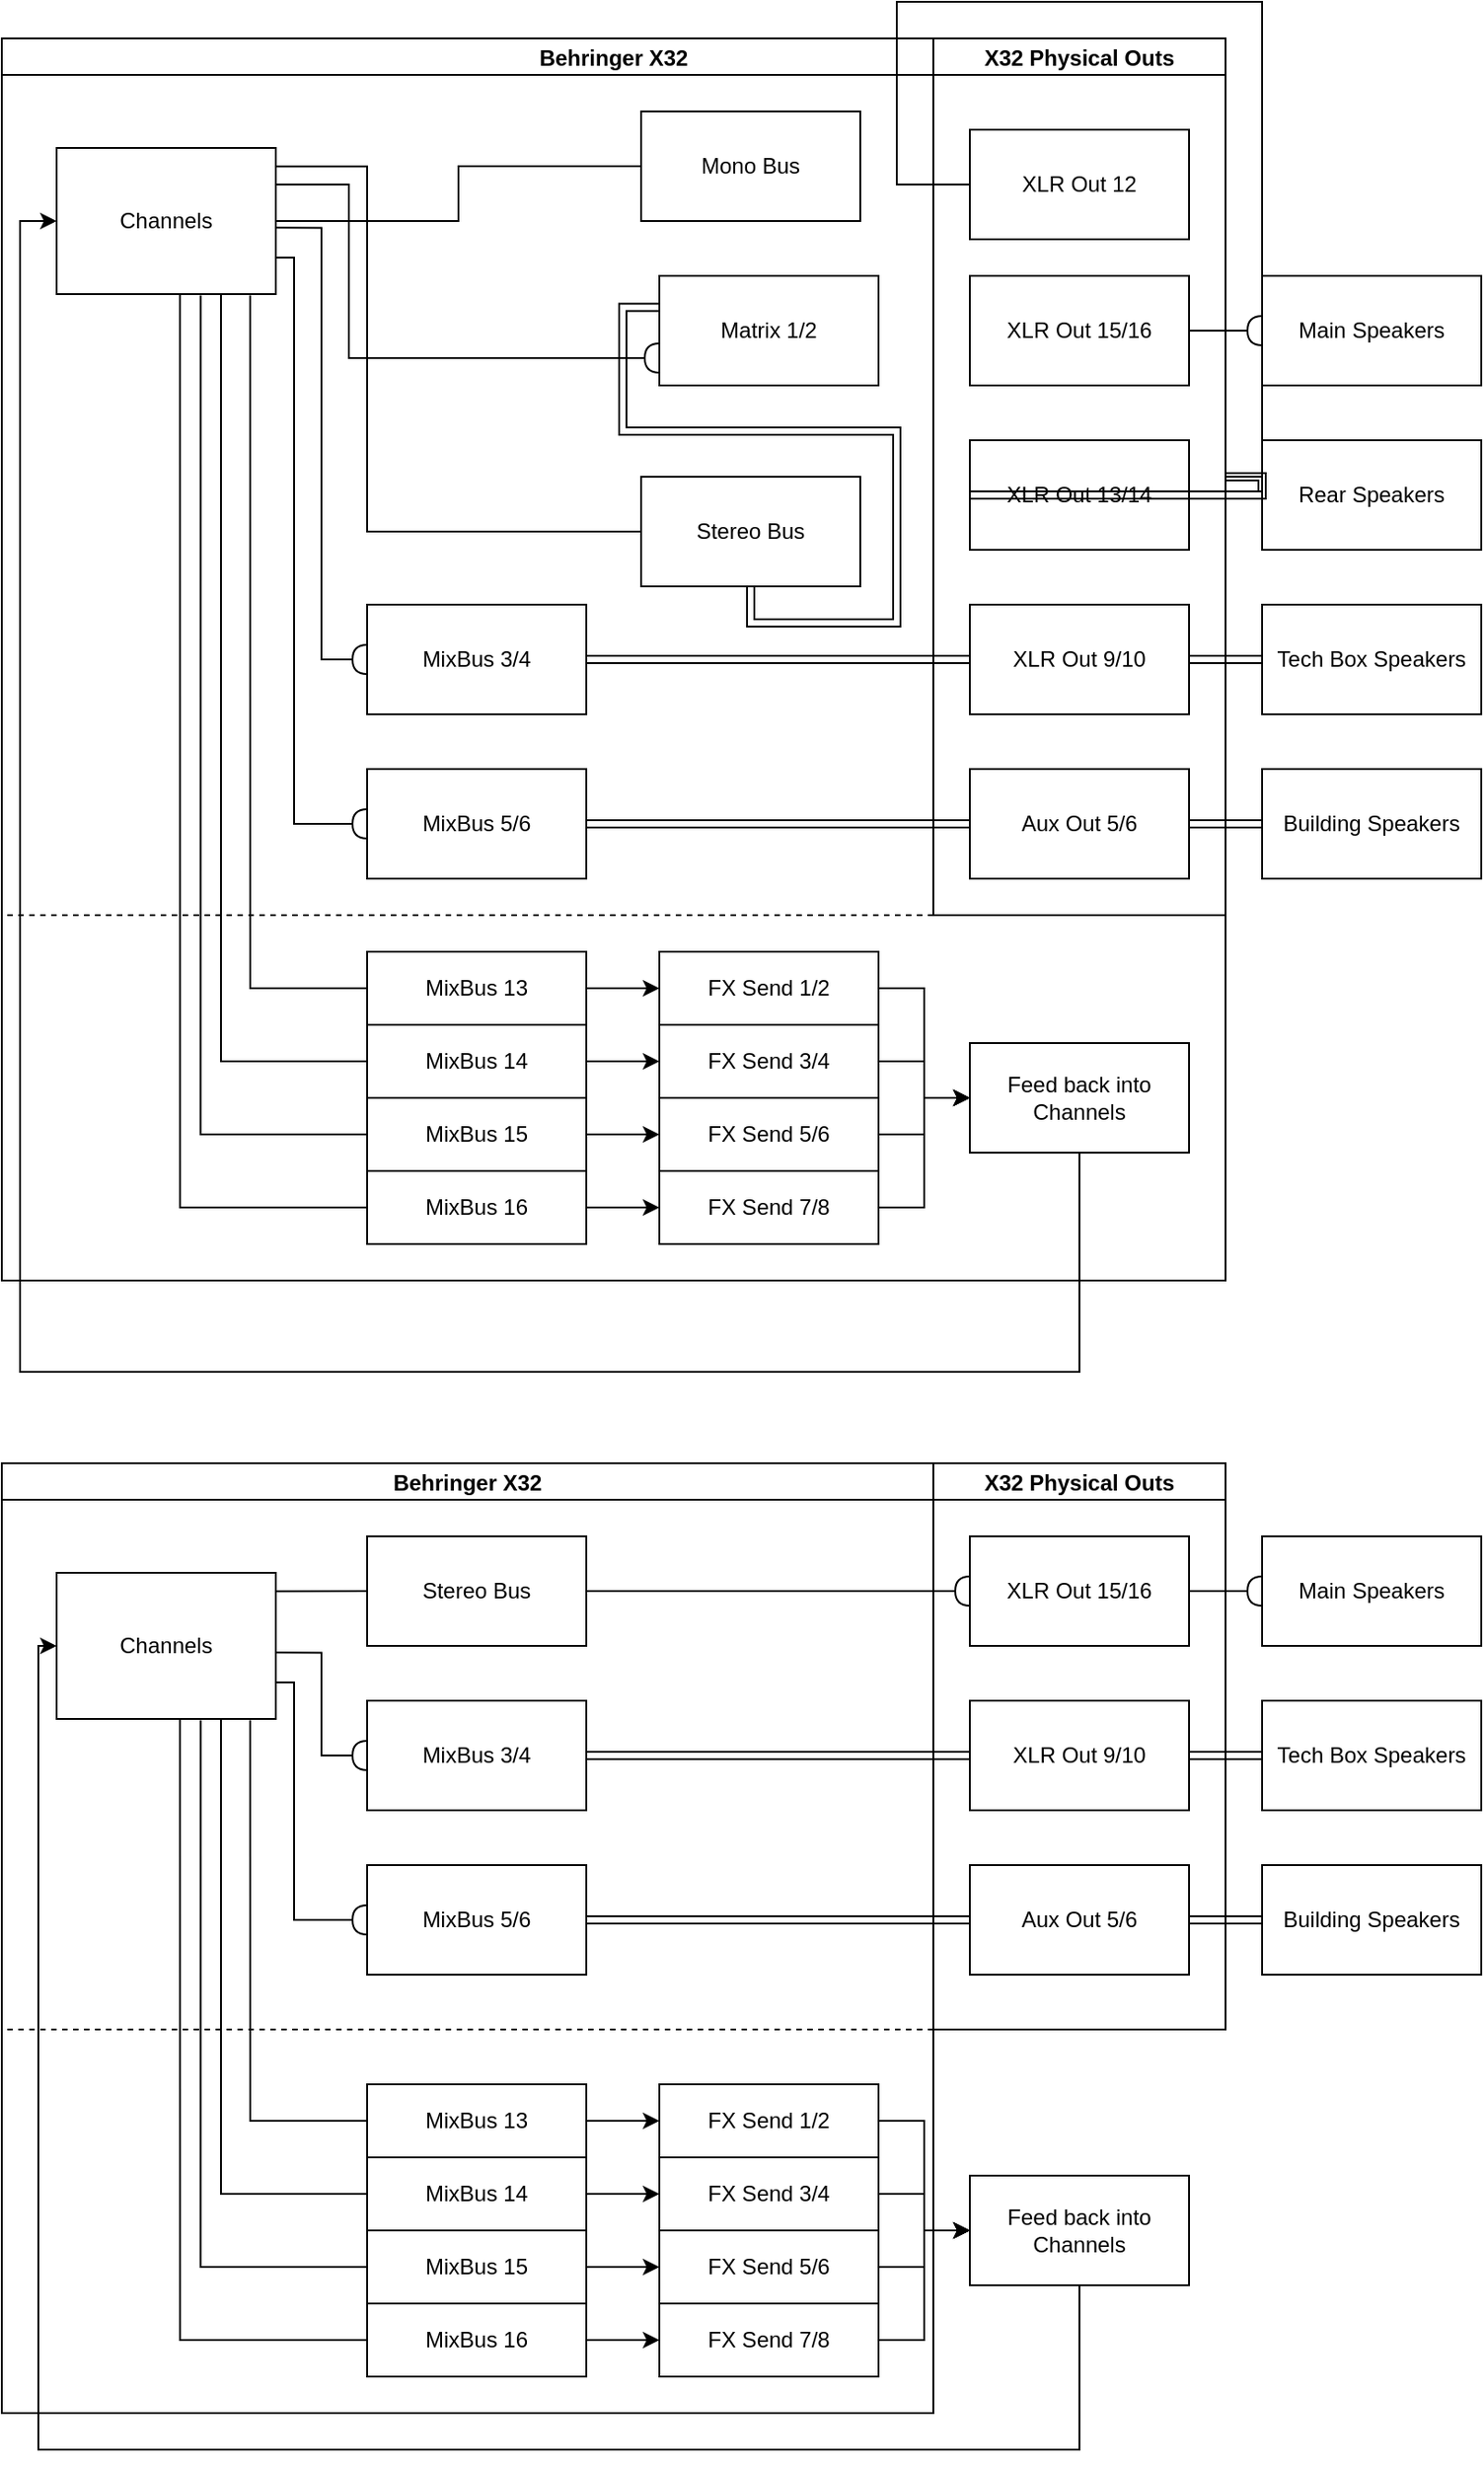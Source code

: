 <mxfile version="23.1.1" type="github" pages="2">
  <diagram name="Page-1" id="tpIimq8p-vPiOyRLkm11">
    <mxGraphModel dx="988" dy="1774" grid="1" gridSize="10" guides="1" tooltips="1" connect="1" arrows="1" fold="1" page="1" pageScale="1" pageWidth="850" pageHeight="1100" math="0" shadow="0">
      <root>
        <mxCell id="0" />
        <mxCell id="1" parent="0" />
        <mxCell id="wVadPvTFdwAXPovWYY2v-28" value="Behringer X32" style="swimlane;startSize=20;horizontal=1;containerType=tree;newEdgeStyle={&quot;edgeStyle&quot;:&quot;elbowEdgeStyle&quot;,&quot;startArrow&quot;:&quot;none&quot;,&quot;endArrow&quot;:&quot;none&quot;};" parent="1" vertex="1">
          <mxGeometry x="20" y="10" width="670" height="680" as="geometry" />
        </mxCell>
        <mxCell id="wVadPvTFdwAXPovWYY2v-45" style="edgeStyle=orthogonalEdgeStyle;rounded=0;orthogonalLoop=1;jettySize=auto;html=1;exitX=1.004;exitY=0.126;exitDx=0;exitDy=0;entryX=0;entryY=0.5;entryDx=0;entryDy=0;exitPerimeter=0;endArrow=none;endFill=0;" parent="wVadPvTFdwAXPovWYY2v-28" source="wVadPvTFdwAXPovWYY2v-36" target="wVadPvTFdwAXPovWYY2v-44" edge="1">
          <mxGeometry relative="1" as="geometry">
            <Array as="points">
              <mxPoint x="200" y="70" />
            </Array>
          </mxGeometry>
        </mxCell>
        <mxCell id="wVadPvTFdwAXPovWYY2v-57" style="edgeStyle=orthogonalEdgeStyle;rounded=0;orthogonalLoop=1;jettySize=auto;html=1;entryX=0;entryY=0.5;entryDx=0;entryDy=0;endArrow=none;endFill=0;" parent="wVadPvTFdwAXPovWYY2v-28" source="wVadPvTFdwAXPovWYY2v-36" target="wVadPvTFdwAXPovWYY2v-56" edge="1">
          <mxGeometry relative="1" as="geometry">
            <mxPoint x="130" y="150" as="sourcePoint" />
          </mxGeometry>
        </mxCell>
        <mxCell id="wVadPvTFdwAXPovWYY2v-64" style="edgeStyle=orthogonalEdgeStyle;rounded=0;orthogonalLoop=1;jettySize=auto;html=1;exitX=1.003;exitY=0.546;exitDx=0;exitDy=0;entryX=0;entryY=0.5;entryDx=0;entryDy=0;endArrow=halfCircle;endFill=0;exitPerimeter=0;" parent="wVadPvTFdwAXPovWYY2v-28" source="wVadPvTFdwAXPovWYY2v-36" target="wVadPvTFdwAXPovWYY2v-62" edge="1">
          <mxGeometry relative="1" as="geometry" />
        </mxCell>
        <mxCell id="wVadPvTFdwAXPovWYY2v-65" style="edgeStyle=orthogonalEdgeStyle;rounded=0;orthogonalLoop=1;jettySize=auto;html=1;exitX=1;exitY=0.75;exitDx=0;exitDy=0;entryX=0;entryY=0.5;entryDx=0;entryDy=0;endArrow=halfCircle;endFill=0;" parent="wVadPvTFdwAXPovWYY2v-28" source="wVadPvTFdwAXPovWYY2v-36" target="wVadPvTFdwAXPovWYY2v-63" edge="1">
          <mxGeometry relative="1" as="geometry">
            <Array as="points">
              <mxPoint x="160" y="120" />
              <mxPoint x="160" y="430" />
            </Array>
          </mxGeometry>
        </mxCell>
        <mxCell id="wVadPvTFdwAXPovWYY2v-69" style="edgeStyle=orthogonalEdgeStyle;rounded=0;orthogonalLoop=1;jettySize=auto;html=1;exitX=1;exitY=0.25;exitDx=0;exitDy=0;entryX=0;entryY=0.75;entryDx=0;entryDy=0;endArrow=halfCircle;endFill=0;" parent="wVadPvTFdwAXPovWYY2v-28" source="wVadPvTFdwAXPovWYY2v-36" target="wVadPvTFdwAXPovWYY2v-47" edge="1">
          <mxGeometry relative="1" as="geometry">
            <Array as="points">
              <mxPoint x="190" y="80" />
              <mxPoint x="190" y="175" />
            </Array>
          </mxGeometry>
        </mxCell>
        <mxCell id="wVadPvTFdwAXPovWYY2v-109" style="edgeStyle=orthogonalEdgeStyle;rounded=0;orthogonalLoop=1;jettySize=auto;html=1;exitX=0.883;exitY=1.01;exitDx=0;exitDy=0;entryX=0;entryY=0.5;entryDx=0;entryDy=0;endArrow=none;endFill=0;exitPerimeter=0;" parent="wVadPvTFdwAXPovWYY2v-28" source="wVadPvTFdwAXPovWYY2v-36" target="wVadPvTFdwAXPovWYY2v-108" edge="1">
          <mxGeometry relative="1" as="geometry" />
        </mxCell>
        <mxCell id="wVadPvTFdwAXPovWYY2v-127" style="edgeStyle=orthogonalEdgeStyle;rounded=0;orthogonalLoop=1;jettySize=auto;html=1;exitX=0.75;exitY=1;exitDx=0;exitDy=0;entryX=0;entryY=0.5;entryDx=0;entryDy=0;endArrow=none;endFill=0;" parent="wVadPvTFdwAXPovWYY2v-28" source="wVadPvTFdwAXPovWYY2v-36" target="wVadPvTFdwAXPovWYY2v-120" edge="1">
          <mxGeometry relative="1" as="geometry" />
        </mxCell>
        <mxCell id="wVadPvTFdwAXPovWYY2v-128" style="edgeStyle=orthogonalEdgeStyle;rounded=0;orthogonalLoop=1;jettySize=auto;html=1;exitX=0.563;exitY=1;exitDx=0;exitDy=0;entryX=0;entryY=0.5;entryDx=0;entryDy=0;exitPerimeter=0;endArrow=none;endFill=0;" parent="wVadPvTFdwAXPovWYY2v-28" source="wVadPvTFdwAXPovWYY2v-36" target="wVadPvTFdwAXPovWYY2v-122" edge="1">
          <mxGeometry relative="1" as="geometry" />
        </mxCell>
        <mxCell id="wVadPvTFdwAXPovWYY2v-129" style="edgeStyle=orthogonalEdgeStyle;rounded=0;orthogonalLoop=1;jettySize=auto;html=1;exitX=0.657;exitY=1.01;exitDx=0;exitDy=0;entryX=0;entryY=0.5;entryDx=0;entryDy=0;endArrow=none;endFill=0;exitPerimeter=0;" parent="wVadPvTFdwAXPovWYY2v-28" source="wVadPvTFdwAXPovWYY2v-36" target="wVadPvTFdwAXPovWYY2v-121" edge="1">
          <mxGeometry relative="1" as="geometry">
            <mxPoint x="120.0" y="660" as="targetPoint" />
          </mxGeometry>
        </mxCell>
        <mxCell id="wVadPvTFdwAXPovWYY2v-36" value="Channels" style="shape=label;whiteSpace=wrap;html=1;fixedSize=1;shadow=0;rounded=0;" parent="wVadPvTFdwAXPovWYY2v-28" vertex="1">
          <mxGeometry x="30" y="60" width="120" height="80" as="geometry" />
        </mxCell>
        <mxCell id="wVadPvTFdwAXPovWYY2v-44" value="Stereo Bus" style="rounded=0;whiteSpace=wrap;html=1;" parent="wVadPvTFdwAXPovWYY2v-28" vertex="1">
          <mxGeometry x="350" y="240" width="120" height="60" as="geometry" />
        </mxCell>
        <mxCell id="wVadPvTFdwAXPovWYY2v-46" style="edgeStyle=orthogonalEdgeStyle;rounded=0;orthogonalLoop=1;jettySize=auto;html=1;entryX=0;entryY=0.288;entryDx=0;entryDy=0;endArrow=halfCircle;endFill=0;entryPerimeter=0;shape=link;exitX=0.5;exitY=1;exitDx=0;exitDy=0;" parent="wVadPvTFdwAXPovWYY2v-28" source="wVadPvTFdwAXPovWYY2v-44" target="wVadPvTFdwAXPovWYY2v-47" edge="1">
          <mxGeometry relative="1" as="geometry">
            <mxPoint x="250" y="120" as="sourcePoint" />
            <mxPoint x="355.0" y="170" as="targetPoint" />
          </mxGeometry>
        </mxCell>
        <mxCell id="wVadPvTFdwAXPovWYY2v-56" value="Mono Bus" style="rounded=0;whiteSpace=wrap;html=1;" parent="wVadPvTFdwAXPovWYY2v-28" vertex="1">
          <mxGeometry x="350" y="40" width="120" height="60" as="geometry" />
        </mxCell>
        <mxCell id="wVadPvTFdwAXPovWYY2v-62" value="MixBus 3/4" style="rounded=0;whiteSpace=wrap;html=1;" parent="wVadPvTFdwAXPovWYY2v-28" vertex="1">
          <mxGeometry x="200" y="310" width="120" height="60" as="geometry" />
        </mxCell>
        <mxCell id="wVadPvTFdwAXPovWYY2v-63" value="MixBus 5/6" style="rounded=0;whiteSpace=wrap;html=1;" parent="wVadPvTFdwAXPovWYY2v-28" vertex="1">
          <mxGeometry x="200" y="400" width="120" height="60" as="geometry" />
        </mxCell>
        <mxCell id="wVadPvTFdwAXPovWYY2v-47" value="&lt;div&gt;Matrix 1/2&lt;/div&gt;" style="rounded=0;whiteSpace=wrap;html=1;" parent="wVadPvTFdwAXPovWYY2v-28" vertex="1">
          <mxGeometry x="360" y="130" width="120" height="60" as="geometry" />
        </mxCell>
        <mxCell id="wVadPvTFdwAXPovWYY2v-139" style="edgeStyle=orthogonalEdgeStyle;rounded=0;orthogonalLoop=1;jettySize=auto;html=1;exitX=1;exitY=0.5;exitDx=0;exitDy=0;entryX=0;entryY=0.5;entryDx=0;entryDy=0;" parent="wVadPvTFdwAXPovWYY2v-28" source="wVadPvTFdwAXPovWYY2v-108" target="wVadPvTFdwAXPovWYY2v-132" edge="1">
          <mxGeometry relative="1" as="geometry" />
        </mxCell>
        <mxCell id="wVadPvTFdwAXPovWYY2v-108" value="MixBus 13" style="rounded=0;whiteSpace=wrap;html=1;" parent="wVadPvTFdwAXPovWYY2v-28" vertex="1">
          <mxGeometry x="200" y="500" width="120" height="40" as="geometry" />
        </mxCell>
        <mxCell id="wVadPvTFdwAXPovWYY2v-138" style="edgeStyle=orthogonalEdgeStyle;rounded=0;orthogonalLoop=1;jettySize=auto;html=1;exitX=1;exitY=0.5;exitDx=0;exitDy=0;entryX=0;entryY=0.5;entryDx=0;entryDy=0;" parent="wVadPvTFdwAXPovWYY2v-28" source="wVadPvTFdwAXPovWYY2v-120" target="wVadPvTFdwAXPovWYY2v-133" edge="1">
          <mxGeometry relative="1" as="geometry" />
        </mxCell>
        <mxCell id="wVadPvTFdwAXPovWYY2v-120" value="MixBus 14" style="rounded=0;whiteSpace=wrap;html=1;" parent="wVadPvTFdwAXPovWYY2v-28" vertex="1">
          <mxGeometry x="200" y="540" width="120" height="40" as="geometry" />
        </mxCell>
        <mxCell id="wVadPvTFdwAXPovWYY2v-137" style="edgeStyle=orthogonalEdgeStyle;rounded=0;orthogonalLoop=1;jettySize=auto;html=1;exitX=1;exitY=0.5;exitDx=0;exitDy=0;entryX=0;entryY=0.5;entryDx=0;entryDy=0;" parent="wVadPvTFdwAXPovWYY2v-28" source="wVadPvTFdwAXPovWYY2v-121" target="wVadPvTFdwAXPovWYY2v-134" edge="1">
          <mxGeometry relative="1" as="geometry" />
        </mxCell>
        <mxCell id="wVadPvTFdwAXPovWYY2v-121" value="&lt;div&gt;MixBus 15&lt;/div&gt;" style="rounded=0;whiteSpace=wrap;html=1;" parent="wVadPvTFdwAXPovWYY2v-28" vertex="1">
          <mxGeometry x="200" y="580" width="120" height="40" as="geometry" />
        </mxCell>
        <mxCell id="wVadPvTFdwAXPovWYY2v-136" style="edgeStyle=orthogonalEdgeStyle;rounded=0;orthogonalLoop=1;jettySize=auto;html=1;exitX=1;exitY=0.5;exitDx=0;exitDy=0;entryX=0;entryY=0.5;entryDx=0;entryDy=0;" parent="wVadPvTFdwAXPovWYY2v-28" source="wVadPvTFdwAXPovWYY2v-122" target="wVadPvTFdwAXPovWYY2v-135" edge="1">
          <mxGeometry relative="1" as="geometry" />
        </mxCell>
        <mxCell id="wVadPvTFdwAXPovWYY2v-122" value="MixBus 16" style="rounded=0;whiteSpace=wrap;html=1;" parent="wVadPvTFdwAXPovWYY2v-28" vertex="1">
          <mxGeometry x="200" y="620" width="120" height="40" as="geometry" />
        </mxCell>
        <mxCell id="wVadPvTFdwAXPovWYY2v-132" value="FX Send 1/2" style="rounded=0;whiteSpace=wrap;html=1;" parent="wVadPvTFdwAXPovWYY2v-28" vertex="1">
          <mxGeometry x="360" y="500" width="120" height="40" as="geometry" />
        </mxCell>
        <mxCell id="wVadPvTFdwAXPovWYY2v-133" value="FX Send 3/4" style="rounded=0;whiteSpace=wrap;html=1;" parent="wVadPvTFdwAXPovWYY2v-28" vertex="1">
          <mxGeometry x="360" y="540" width="120" height="40" as="geometry" />
        </mxCell>
        <mxCell id="wVadPvTFdwAXPovWYY2v-134" value="FX Send 5/6" style="rounded=0;whiteSpace=wrap;html=1;" parent="wVadPvTFdwAXPovWYY2v-28" vertex="1">
          <mxGeometry x="360" y="580" width="120" height="40" as="geometry" />
        </mxCell>
        <mxCell id="wVadPvTFdwAXPovWYY2v-135" value="FX Send 7/8" style="rounded=0;whiteSpace=wrap;html=1;" parent="wVadPvTFdwAXPovWYY2v-28" vertex="1">
          <mxGeometry x="360" y="620" width="120" height="40" as="geometry" />
        </mxCell>
        <mxCell id="wVadPvTFdwAXPovWYY2v-102" value="X32 Physical Outs" style="swimlane;startSize=20;horizontal=1;containerType=tree;newEdgeStyle={&quot;edgeStyle&quot;:&quot;elbowEdgeStyle&quot;,&quot;startArrow&quot;:&quot;none&quot;,&quot;endArrow&quot;:&quot;none&quot;};" parent="wVadPvTFdwAXPovWYY2v-28" vertex="1">
          <mxGeometry x="510" width="160" height="480" as="geometry" />
        </mxCell>
        <mxCell id="wVadPvTFdwAXPovWYY2v-72" value="XLR Out 9/10" style="rounded=0;whiteSpace=wrap;html=1;" parent="wVadPvTFdwAXPovWYY2v-102" vertex="1">
          <mxGeometry x="20" y="310" width="120" height="60" as="geometry" />
        </mxCell>
        <mxCell id="wVadPvTFdwAXPovWYY2v-74" value="Aux Out 5/6" style="rounded=0;whiteSpace=wrap;html=1;" parent="wVadPvTFdwAXPovWYY2v-102" vertex="1">
          <mxGeometry x="20" y="400" width="120" height="60" as="geometry" />
        </mxCell>
        <mxCell id="wVadPvTFdwAXPovWYY2v-53" value="XLR Out 15/16" style="rounded=0;whiteSpace=wrap;html=1;" parent="wVadPvTFdwAXPovWYY2v-102" vertex="1">
          <mxGeometry x="20" y="130" width="120" height="60" as="geometry" />
        </mxCell>
        <mxCell id="wVadPvTFdwAXPovWYY2v-149" value="Main Speakers" style="rounded=0;whiteSpace=wrap;html=1;" parent="wVadPvTFdwAXPovWYY2v-102" vertex="1">
          <mxGeometry x="180" y="130" width="120" height="60" as="geometry" />
        </mxCell>
        <mxCell id="wVadPvTFdwAXPovWYY2v-148" style="edgeStyle=orthogonalEdgeStyle;rounded=0;orthogonalLoop=1;jettySize=auto;html=1;exitX=1;exitY=0.5;exitDx=0;exitDy=0;entryX=0;entryY=0.5;entryDx=0;entryDy=0;endArrow=halfCircle;endFill=0;" parent="wVadPvTFdwAXPovWYY2v-102" source="wVadPvTFdwAXPovWYY2v-53" target="wVadPvTFdwAXPovWYY2v-149" edge="1">
          <mxGeometry relative="1" as="geometry">
            <mxPoint x="350" y="80" as="sourcePoint" />
          </mxGeometry>
        </mxCell>
        <mxCell id="wVadPvTFdwAXPovWYY2v-50" value="XLR Out 13/14" style="rounded=0;whiteSpace=wrap;html=1;" parent="wVadPvTFdwAXPovWYY2v-102" vertex="1">
          <mxGeometry x="20" y="220" width="120" height="60" as="geometry" />
        </mxCell>
        <mxCell id="wVadPvTFdwAXPovWYY2v-147" value="Rear Speakers" style="rounded=0;whiteSpace=wrap;html=1;" parent="wVadPvTFdwAXPovWYY2v-102" vertex="1">
          <mxGeometry x="180" y="220" width="120" height="60" as="geometry" />
        </mxCell>
        <mxCell id="wVadPvTFdwAXPovWYY2v-146" style="edgeStyle=orthogonalEdgeStyle;rounded=0;orthogonalLoop=1;jettySize=auto;html=1;exitX=1;exitY=0.5;exitDx=0;exitDy=0;entryX=0;entryY=0.5;entryDx=0;entryDy=0;shape=link;" parent="wVadPvTFdwAXPovWYY2v-102" source="wVadPvTFdwAXPovWYY2v-50" target="wVadPvTFdwAXPovWYY2v-147" edge="1">
          <mxGeometry relative="1" as="geometry">
            <mxPoint x="510" y="170" as="sourcePoint" />
          </mxGeometry>
        </mxCell>
        <mxCell id="wVadPvTFdwAXPovWYY2v-49" style="edgeStyle=orthogonalEdgeStyle;rounded=0;orthogonalLoop=1;jettySize=auto;html=1;exitX=1;exitY=0.5;exitDx=0;exitDy=0;entryX=0;entryY=0.5;entryDx=0;entryDy=0;shape=link;" parent="wVadPvTFdwAXPovWYY2v-102" source="wVadPvTFdwAXPovWYY2v-102" target="wVadPvTFdwAXPovWYY2v-50" edge="1">
          <mxGeometry relative="1" as="geometry">
            <mxPoint x="-180" y="150" as="sourcePoint" />
          </mxGeometry>
        </mxCell>
        <mxCell id="wVadPvTFdwAXPovWYY2v-60" value="XLR Out 12" style="rounded=0;whiteSpace=wrap;html=1;" parent="wVadPvTFdwAXPovWYY2v-102" vertex="1">
          <mxGeometry x="20" y="50" width="120" height="60" as="geometry" />
        </mxCell>
        <mxCell id="wVadPvTFdwAXPovWYY2v-59" style="edgeStyle=orthogonalEdgeStyle;rounded=0;orthogonalLoop=1;jettySize=auto;html=1;exitX=1;exitY=0.5;exitDx=0;exitDy=0;entryX=0;entryY=0.5;entryDx=0;entryDy=0;endArrow=none;endFill=0;" parent="wVadPvTFdwAXPovWYY2v-102" source="wVadPvTFdwAXPovWYY2v-102" target="wVadPvTFdwAXPovWYY2v-60" edge="1">
          <mxGeometry relative="1" as="geometry">
            <mxPoint x="-389" y="167" as="sourcePoint" />
          </mxGeometry>
        </mxCell>
        <mxCell id="wVadPvTFdwAXPovWYY2v-71" style="edgeStyle=orthogonalEdgeStyle;rounded=0;orthogonalLoop=1;jettySize=auto;html=1;exitX=1;exitY=0.5;exitDx=0;exitDy=0;entryX=0;entryY=0.5;entryDx=0;entryDy=0;endArrow=none;endFill=0;shape=link;" parent="wVadPvTFdwAXPovWYY2v-28" source="wVadPvTFdwAXPovWYY2v-62" target="wVadPvTFdwAXPovWYY2v-72" edge="1">
          <mxGeometry relative="1" as="geometry">
            <mxPoint x="125" y="190" as="sourcePoint" />
          </mxGeometry>
        </mxCell>
        <mxCell id="wVadPvTFdwAXPovWYY2v-73" style="edgeStyle=orthogonalEdgeStyle;rounded=0;orthogonalLoop=1;jettySize=auto;html=1;exitX=1;exitY=0.5;exitDx=0;exitDy=0;entryX=0;entryY=0.5;entryDx=0;entryDy=0;endArrow=none;endFill=0;shape=link;" parent="wVadPvTFdwAXPovWYY2v-28" source="wVadPvTFdwAXPovWYY2v-63" target="wVadPvTFdwAXPovWYY2v-74" edge="1">
          <mxGeometry relative="1" as="geometry">
            <mxPoint x="95" y="190" as="sourcePoint" />
          </mxGeometry>
        </mxCell>
        <mxCell id="wVadPvTFdwAXPovWYY2v-116" value="" style="endArrow=none;dashed=1;html=1;rounded=0;exitX=0;exitY=1;exitDx=0;exitDy=0;" parent="1" source="wVadPvTFdwAXPovWYY2v-102" edge="1">
          <mxGeometry width="50" height="50" relative="1" as="geometry">
            <mxPoint x="160" y="410" as="sourcePoint" />
            <mxPoint x="20" y="490" as="targetPoint" />
          </mxGeometry>
        </mxCell>
        <mxCell id="wVadPvTFdwAXPovWYY2v-143" value="Tech Box Speakers" style="rounded=0;whiteSpace=wrap;html=1;" parent="1" vertex="1">
          <mxGeometry x="710" y="320" width="120" height="60" as="geometry" />
        </mxCell>
        <mxCell id="wVadPvTFdwAXPovWYY2v-142" style="edgeStyle=orthogonalEdgeStyle;rounded=0;orthogonalLoop=1;jettySize=auto;html=1;exitX=1;exitY=0.5;exitDx=0;exitDy=0;entryX=0;entryY=0.5;entryDx=0;entryDy=0;endArrow=none;endFill=0;shape=link;" parent="1" source="wVadPvTFdwAXPovWYY2v-72" target="wVadPvTFdwAXPovWYY2v-143" edge="1">
          <mxGeometry relative="1" as="geometry">
            <mxPoint x="880" y="360" as="sourcePoint" />
          </mxGeometry>
        </mxCell>
        <mxCell id="wVadPvTFdwAXPovWYY2v-151" value="Building Speakers" style="rounded=0;whiteSpace=wrap;html=1;" parent="1" vertex="1">
          <mxGeometry x="710" y="410" width="120" height="60" as="geometry" />
        </mxCell>
        <mxCell id="wVadPvTFdwAXPovWYY2v-150" style="edgeStyle=orthogonalEdgeStyle;rounded=0;orthogonalLoop=1;jettySize=auto;html=1;exitX=1;exitY=0.5;exitDx=0;exitDy=0;entryX=0;entryY=0.5;entryDx=0;entryDy=0;endArrow=none;endFill=0;shape=link;" parent="1" source="wVadPvTFdwAXPovWYY2v-74" target="wVadPvTFdwAXPovWYY2v-151" edge="1">
          <mxGeometry relative="1" as="geometry">
            <mxPoint x="880" y="450" as="sourcePoint" />
          </mxGeometry>
        </mxCell>
        <mxCell id="wVadPvTFdwAXPovWYY2v-168" style="edgeStyle=orthogonalEdgeStyle;rounded=0;orthogonalLoop=1;jettySize=auto;html=1;exitX=0.5;exitY=1;exitDx=0;exitDy=0;entryX=0;entryY=0.5;entryDx=0;entryDy=0;" parent="1" source="wVadPvTFdwAXPovWYY2v-153" target="wVadPvTFdwAXPovWYY2v-36" edge="1">
          <mxGeometry relative="1" as="geometry">
            <Array as="points">
              <mxPoint x="610" y="740" />
              <mxPoint x="30" y="740" />
              <mxPoint x="30" y="110" />
            </Array>
          </mxGeometry>
        </mxCell>
        <mxCell id="wVadPvTFdwAXPovWYY2v-153" value="Feed back into Channels" style="rounded=0;whiteSpace=wrap;html=1;" parent="1" vertex="1">
          <mxGeometry x="550" y="560" width="120" height="60" as="geometry" />
        </mxCell>
        <mxCell id="wVadPvTFdwAXPovWYY2v-164" style="edgeStyle=orthogonalEdgeStyle;rounded=0;orthogonalLoop=1;jettySize=auto;html=1;exitX=1;exitY=0.5;exitDx=0;exitDy=0;entryX=0;entryY=0.5;entryDx=0;entryDy=0;" parent="1" source="wVadPvTFdwAXPovWYY2v-132" target="wVadPvTFdwAXPovWYY2v-153" edge="1">
          <mxGeometry relative="1" as="geometry" />
        </mxCell>
        <mxCell id="wVadPvTFdwAXPovWYY2v-167" style="edgeStyle=orthogonalEdgeStyle;rounded=0;orthogonalLoop=1;jettySize=auto;html=1;exitX=1;exitY=0.5;exitDx=0;exitDy=0;entryX=0;entryY=0.5;entryDx=0;entryDy=0;" parent="1" source="wVadPvTFdwAXPovWYY2v-135" target="wVadPvTFdwAXPovWYY2v-153" edge="1">
          <mxGeometry relative="1" as="geometry" />
        </mxCell>
        <mxCell id="wVadPvTFdwAXPovWYY2v-166" style="edgeStyle=orthogonalEdgeStyle;rounded=0;orthogonalLoop=1;jettySize=auto;html=1;exitX=1;exitY=0.5;exitDx=0;exitDy=0;entryX=0;entryY=0.5;entryDx=0;entryDy=0;" parent="1" source="wVadPvTFdwAXPovWYY2v-134" target="wVadPvTFdwAXPovWYY2v-153" edge="1">
          <mxGeometry relative="1" as="geometry">
            <mxPoint x="550" y="590" as="targetPoint" />
          </mxGeometry>
        </mxCell>
        <mxCell id="wVadPvTFdwAXPovWYY2v-165" style="edgeStyle=orthogonalEdgeStyle;rounded=0;orthogonalLoop=1;jettySize=auto;html=1;exitX=1;exitY=0.5;exitDx=0;exitDy=0;entryX=0;entryY=0.5;entryDx=0;entryDy=0;" parent="1" source="wVadPvTFdwAXPovWYY2v-133" target="wVadPvTFdwAXPovWYY2v-153" edge="1">
          <mxGeometry relative="1" as="geometry">
            <mxPoint x="550" y="590" as="targetPoint" />
          </mxGeometry>
        </mxCell>
        <mxCell id="wVadPvTFdwAXPovWYY2v-169" value="Behringer X32" style="swimlane;startSize=20;horizontal=1;containerType=tree;newEdgeStyle={&quot;edgeStyle&quot;:&quot;elbowEdgeStyle&quot;,&quot;startArrow&quot;:&quot;none&quot;,&quot;endArrow&quot;:&quot;none&quot;};" parent="1" vertex="1">
          <mxGeometry x="20" y="790" width="510" height="520" as="geometry" />
        </mxCell>
        <mxCell id="wVadPvTFdwAXPovWYY2v-170" style="edgeStyle=orthogonalEdgeStyle;rounded=0;orthogonalLoop=1;jettySize=auto;html=1;exitX=1.004;exitY=0.126;exitDx=0;exitDy=0;entryX=0;entryY=0.5;entryDx=0;entryDy=0;exitPerimeter=0;endArrow=none;endFill=0;" parent="wVadPvTFdwAXPovWYY2v-169" source="wVadPvTFdwAXPovWYY2v-179" target="wVadPvTFdwAXPovWYY2v-180" edge="1">
          <mxGeometry relative="1" as="geometry">
            <Array as="points">
              <mxPoint x="200" y="70" />
            </Array>
          </mxGeometry>
        </mxCell>
        <mxCell id="wVadPvTFdwAXPovWYY2v-172" style="edgeStyle=orthogonalEdgeStyle;rounded=0;orthogonalLoop=1;jettySize=auto;html=1;exitX=1.003;exitY=0.546;exitDx=0;exitDy=0;entryX=0;entryY=0.5;entryDx=0;entryDy=0;endArrow=halfCircle;endFill=0;exitPerimeter=0;" parent="wVadPvTFdwAXPovWYY2v-169" source="wVadPvTFdwAXPovWYY2v-179" target="wVadPvTFdwAXPovWYY2v-183" edge="1">
          <mxGeometry relative="1" as="geometry" />
        </mxCell>
        <mxCell id="wVadPvTFdwAXPovWYY2v-173" style="edgeStyle=orthogonalEdgeStyle;rounded=0;orthogonalLoop=1;jettySize=auto;html=1;exitX=1;exitY=0.75;exitDx=0;exitDy=0;entryX=0;entryY=0.5;entryDx=0;entryDy=0;endArrow=halfCircle;endFill=0;" parent="wVadPvTFdwAXPovWYY2v-169" source="wVadPvTFdwAXPovWYY2v-179" target="wVadPvTFdwAXPovWYY2v-184" edge="1">
          <mxGeometry relative="1" as="geometry">
            <Array as="points">
              <mxPoint x="160" y="120" />
              <mxPoint x="160" y="250" />
            </Array>
          </mxGeometry>
        </mxCell>
        <mxCell id="wVadPvTFdwAXPovWYY2v-175" style="edgeStyle=orthogonalEdgeStyle;rounded=0;orthogonalLoop=1;jettySize=auto;html=1;exitX=0.883;exitY=1.01;exitDx=0;exitDy=0;entryX=0;entryY=0.5;entryDx=0;entryDy=0;endArrow=none;endFill=0;exitPerimeter=0;" parent="wVadPvTFdwAXPovWYY2v-169" source="wVadPvTFdwAXPovWYY2v-179" target="wVadPvTFdwAXPovWYY2v-187" edge="1">
          <mxGeometry relative="1" as="geometry" />
        </mxCell>
        <mxCell id="wVadPvTFdwAXPovWYY2v-176" style="edgeStyle=orthogonalEdgeStyle;rounded=0;orthogonalLoop=1;jettySize=auto;html=1;exitX=0.75;exitY=1;exitDx=0;exitDy=0;entryX=0;entryY=0.5;entryDx=0;entryDy=0;endArrow=none;endFill=0;" parent="wVadPvTFdwAXPovWYY2v-169" source="wVadPvTFdwAXPovWYY2v-179" target="wVadPvTFdwAXPovWYY2v-189" edge="1">
          <mxGeometry relative="1" as="geometry" />
        </mxCell>
        <mxCell id="wVadPvTFdwAXPovWYY2v-177" style="edgeStyle=orthogonalEdgeStyle;rounded=0;orthogonalLoop=1;jettySize=auto;html=1;exitX=0.563;exitY=1;exitDx=0;exitDy=0;entryX=0;entryY=0.5;entryDx=0;entryDy=0;exitPerimeter=0;endArrow=none;endFill=0;" parent="wVadPvTFdwAXPovWYY2v-169" source="wVadPvTFdwAXPovWYY2v-179" target="wVadPvTFdwAXPovWYY2v-193" edge="1">
          <mxGeometry relative="1" as="geometry" />
        </mxCell>
        <mxCell id="wVadPvTFdwAXPovWYY2v-178" style="edgeStyle=orthogonalEdgeStyle;rounded=0;orthogonalLoop=1;jettySize=auto;html=1;exitX=0.657;exitY=1.01;exitDx=0;exitDy=0;entryX=0;entryY=0.5;entryDx=0;entryDy=0;endArrow=none;endFill=0;exitPerimeter=0;" parent="wVadPvTFdwAXPovWYY2v-169" source="wVadPvTFdwAXPovWYY2v-179" target="wVadPvTFdwAXPovWYY2v-191" edge="1">
          <mxGeometry relative="1" as="geometry">
            <mxPoint x="120.0" y="660" as="targetPoint" />
          </mxGeometry>
        </mxCell>
        <mxCell id="wVadPvTFdwAXPovWYY2v-179" value="Channels" style="shape=label;whiteSpace=wrap;html=1;fixedSize=1;shadow=0;rounded=0;" parent="wVadPvTFdwAXPovWYY2v-169" vertex="1">
          <mxGeometry x="30" y="60" width="120" height="80" as="geometry" />
        </mxCell>
        <mxCell id="wVadPvTFdwAXPovWYY2v-180" value="Stereo Bus" style="rounded=0;whiteSpace=wrap;html=1;" parent="wVadPvTFdwAXPovWYY2v-169" vertex="1">
          <mxGeometry x="200" y="40" width="120" height="60" as="geometry" />
        </mxCell>
        <mxCell id="wVadPvTFdwAXPovWYY2v-198" value="X32 Physical Outs" style="swimlane;startSize=20;horizontal=1;containerType=tree;newEdgeStyle={&quot;edgeStyle&quot;:&quot;elbowEdgeStyle&quot;,&quot;startArrow&quot;:&quot;none&quot;,&quot;endArrow&quot;:&quot;none&quot;};" parent="wVadPvTFdwAXPovWYY2v-169" vertex="1">
          <mxGeometry x="510" width="160" height="310" as="geometry" />
        </mxCell>
        <mxCell id="wVadPvTFdwAXPovWYY2v-199" value="XLR Out 15/16" style="rounded=0;whiteSpace=wrap;html=1;" parent="wVadPvTFdwAXPovWYY2v-198" vertex="1">
          <mxGeometry x="20" y="40" width="120" height="60" as="geometry" />
        </mxCell>
        <mxCell id="wVadPvTFdwAXPovWYY2v-204" style="edgeStyle=orthogonalEdgeStyle;rounded=0;orthogonalLoop=1;jettySize=auto;html=1;exitX=1;exitY=0.5;exitDx=0;exitDy=0;entryX=0;entryY=0.5;entryDx=0;entryDy=0;endArrow=halfCircle;endFill=0;" parent="wVadPvTFdwAXPovWYY2v-169" source="wVadPvTFdwAXPovWYY2v-180" target="wVadPvTFdwAXPovWYY2v-199" edge="1">
          <mxGeometry relative="1" as="geometry">
            <mxPoint x="130" y="150" as="sourcePoint" />
          </mxGeometry>
        </mxCell>
        <mxCell id="wVadPvTFdwAXPovWYY2v-183" value="MixBus 3/4" style="rounded=0;whiteSpace=wrap;html=1;" parent="wVadPvTFdwAXPovWYY2v-169" vertex="1">
          <mxGeometry x="200" y="130" width="120" height="60" as="geometry" />
        </mxCell>
        <mxCell id="wVadPvTFdwAXPovWYY2v-184" value="MixBus 5/6" style="rounded=0;whiteSpace=wrap;html=1;" parent="wVadPvTFdwAXPovWYY2v-169" vertex="1">
          <mxGeometry x="200" y="220" width="120" height="60" as="geometry" />
        </mxCell>
        <mxCell id="wVadPvTFdwAXPovWYY2v-186" style="edgeStyle=orthogonalEdgeStyle;rounded=0;orthogonalLoop=1;jettySize=auto;html=1;exitX=1;exitY=0.5;exitDx=0;exitDy=0;entryX=0;entryY=0.5;entryDx=0;entryDy=0;" parent="wVadPvTFdwAXPovWYY2v-169" source="wVadPvTFdwAXPovWYY2v-187" target="wVadPvTFdwAXPovWYY2v-194" edge="1">
          <mxGeometry relative="1" as="geometry" />
        </mxCell>
        <mxCell id="wVadPvTFdwAXPovWYY2v-187" value="MixBus 13" style="rounded=0;whiteSpace=wrap;html=1;" parent="wVadPvTFdwAXPovWYY2v-169" vertex="1">
          <mxGeometry x="200" y="340" width="120" height="40" as="geometry" />
        </mxCell>
        <mxCell id="wVadPvTFdwAXPovWYY2v-188" style="edgeStyle=orthogonalEdgeStyle;rounded=0;orthogonalLoop=1;jettySize=auto;html=1;exitX=1;exitY=0.5;exitDx=0;exitDy=0;entryX=0;entryY=0.5;entryDx=0;entryDy=0;" parent="wVadPvTFdwAXPovWYY2v-169" source="wVadPvTFdwAXPovWYY2v-189" target="wVadPvTFdwAXPovWYY2v-195" edge="1">
          <mxGeometry relative="1" as="geometry" />
        </mxCell>
        <mxCell id="wVadPvTFdwAXPovWYY2v-189" value="MixBus 14" style="rounded=0;whiteSpace=wrap;html=1;" parent="wVadPvTFdwAXPovWYY2v-169" vertex="1">
          <mxGeometry x="200" y="380" width="120" height="40" as="geometry" />
        </mxCell>
        <mxCell id="wVadPvTFdwAXPovWYY2v-190" style="edgeStyle=orthogonalEdgeStyle;rounded=0;orthogonalLoop=1;jettySize=auto;html=1;exitX=1;exitY=0.5;exitDx=0;exitDy=0;entryX=0;entryY=0.5;entryDx=0;entryDy=0;" parent="wVadPvTFdwAXPovWYY2v-169" source="wVadPvTFdwAXPovWYY2v-191" target="wVadPvTFdwAXPovWYY2v-196" edge="1">
          <mxGeometry relative="1" as="geometry" />
        </mxCell>
        <mxCell id="wVadPvTFdwAXPovWYY2v-191" value="&lt;div&gt;MixBus 15&lt;/div&gt;" style="rounded=0;whiteSpace=wrap;html=1;" parent="wVadPvTFdwAXPovWYY2v-169" vertex="1">
          <mxGeometry x="200" y="420" width="120" height="40" as="geometry" />
        </mxCell>
        <mxCell id="wVadPvTFdwAXPovWYY2v-192" style="edgeStyle=orthogonalEdgeStyle;rounded=0;orthogonalLoop=1;jettySize=auto;html=1;exitX=1;exitY=0.5;exitDx=0;exitDy=0;entryX=0;entryY=0.5;entryDx=0;entryDy=0;" parent="wVadPvTFdwAXPovWYY2v-169" source="wVadPvTFdwAXPovWYY2v-193" target="wVadPvTFdwAXPovWYY2v-197" edge="1">
          <mxGeometry relative="1" as="geometry" />
        </mxCell>
        <mxCell id="wVadPvTFdwAXPovWYY2v-193" value="MixBus 16" style="rounded=0;whiteSpace=wrap;html=1;" parent="wVadPvTFdwAXPovWYY2v-169" vertex="1">
          <mxGeometry x="200" y="460" width="120" height="40" as="geometry" />
        </mxCell>
        <mxCell id="wVadPvTFdwAXPovWYY2v-194" value="FX Send 1/2" style="rounded=0;whiteSpace=wrap;html=1;" parent="wVadPvTFdwAXPovWYY2v-169" vertex="1">
          <mxGeometry x="360" y="340" width="120" height="40" as="geometry" />
        </mxCell>
        <mxCell id="wVadPvTFdwAXPovWYY2v-195" value="FX Send 3/4" style="rounded=0;whiteSpace=wrap;html=1;" parent="wVadPvTFdwAXPovWYY2v-169" vertex="1">
          <mxGeometry x="360" y="380" width="120" height="40" as="geometry" />
        </mxCell>
        <mxCell id="wVadPvTFdwAXPovWYY2v-196" value="FX Send 5/6" style="rounded=0;whiteSpace=wrap;html=1;" parent="wVadPvTFdwAXPovWYY2v-169" vertex="1">
          <mxGeometry x="360" y="420" width="120" height="40" as="geometry" />
        </mxCell>
        <mxCell id="wVadPvTFdwAXPovWYY2v-197" value="FX Send 7/8" style="rounded=0;whiteSpace=wrap;html=1;" parent="wVadPvTFdwAXPovWYY2v-169" vertex="1">
          <mxGeometry x="360" y="460" width="120" height="40" as="geometry" />
        </mxCell>
        <mxCell id="wVadPvTFdwAXPovWYY2v-202" value="XLR Out 9/10" style="rounded=0;whiteSpace=wrap;html=1;" parent="wVadPvTFdwAXPovWYY2v-169" vertex="1">
          <mxGeometry x="530" y="130" width="120" height="60" as="geometry" />
        </mxCell>
        <mxCell id="wVadPvTFdwAXPovWYY2v-203" value="Aux Out 5/6" style="rounded=0;whiteSpace=wrap;html=1;" parent="wVadPvTFdwAXPovWYY2v-169" vertex="1">
          <mxGeometry x="530" y="220" width="120" height="60" as="geometry" />
        </mxCell>
        <mxCell id="wVadPvTFdwAXPovWYY2v-207" style="edgeStyle=orthogonalEdgeStyle;rounded=0;orthogonalLoop=1;jettySize=auto;html=1;exitX=1;exitY=0.5;exitDx=0;exitDy=0;entryX=0;entryY=0.5;entryDx=0;entryDy=0;endArrow=none;endFill=0;shape=link;" parent="wVadPvTFdwAXPovWYY2v-169" source="wVadPvTFdwAXPovWYY2v-183" target="wVadPvTFdwAXPovWYY2v-202" edge="1">
          <mxGeometry relative="1" as="geometry">
            <mxPoint x="125" y="10" as="sourcePoint" />
          </mxGeometry>
        </mxCell>
        <mxCell id="wVadPvTFdwAXPovWYY2v-208" style="edgeStyle=orthogonalEdgeStyle;rounded=0;orthogonalLoop=1;jettySize=auto;html=1;exitX=1;exitY=0.5;exitDx=0;exitDy=0;entryX=0;entryY=0.5;entryDx=0;entryDy=0;endArrow=none;endFill=0;shape=link;" parent="wVadPvTFdwAXPovWYY2v-169" source="wVadPvTFdwAXPovWYY2v-184" target="wVadPvTFdwAXPovWYY2v-203" edge="1">
          <mxGeometry relative="1" as="geometry">
            <mxPoint x="95" y="10" as="sourcePoint" />
          </mxGeometry>
        </mxCell>
        <mxCell id="wVadPvTFdwAXPovWYY2v-210" value="Tech Box Speakers" style="rounded=0;whiteSpace=wrap;html=1;" parent="wVadPvTFdwAXPovWYY2v-169" vertex="1">
          <mxGeometry x="690" y="130" width="120" height="60" as="geometry" />
        </mxCell>
        <mxCell id="wVadPvTFdwAXPovWYY2v-211" style="edgeStyle=orthogonalEdgeStyle;rounded=0;orthogonalLoop=1;jettySize=auto;html=1;exitX=1;exitY=0.5;exitDx=0;exitDy=0;entryX=0;entryY=0.5;entryDx=0;entryDy=0;endArrow=none;endFill=0;shape=link;" parent="wVadPvTFdwAXPovWYY2v-169" source="wVadPvTFdwAXPovWYY2v-202" target="wVadPvTFdwAXPovWYY2v-210" edge="1">
          <mxGeometry relative="1" as="geometry">
            <mxPoint x="860" y="170" as="sourcePoint" />
          </mxGeometry>
        </mxCell>
        <mxCell id="wVadPvTFdwAXPovWYY2v-218" value="Building Speakers" style="rounded=0;whiteSpace=wrap;html=1;" parent="wVadPvTFdwAXPovWYY2v-169" vertex="1">
          <mxGeometry x="690" y="220" width="120" height="60" as="geometry" />
        </mxCell>
        <mxCell id="wVadPvTFdwAXPovWYY2v-219" style="edgeStyle=orthogonalEdgeStyle;rounded=0;orthogonalLoop=1;jettySize=auto;html=1;exitX=1;exitY=0.5;exitDx=0;exitDy=0;entryX=0;entryY=0.5;entryDx=0;entryDy=0;endArrow=none;endFill=0;shape=link;" parent="wVadPvTFdwAXPovWYY2v-169" source="wVadPvTFdwAXPovWYY2v-203" target="wVadPvTFdwAXPovWYY2v-218" edge="1">
          <mxGeometry relative="1" as="geometry">
            <mxPoint x="860" y="260" as="sourcePoint" />
          </mxGeometry>
        </mxCell>
        <mxCell id="wVadPvTFdwAXPovWYY2v-221" value="Feed back into Channels" style="rounded=0;whiteSpace=wrap;html=1;" parent="wVadPvTFdwAXPovWYY2v-169" vertex="1">
          <mxGeometry x="530" y="390" width="120" height="60" as="geometry" />
        </mxCell>
        <mxCell id="wVadPvTFdwAXPovWYY2v-220" style="edgeStyle=orthogonalEdgeStyle;rounded=0;orthogonalLoop=1;jettySize=auto;html=1;exitX=0.5;exitY=1;exitDx=0;exitDy=0;entryX=0;entryY=0.5;entryDx=0;entryDy=0;" parent="wVadPvTFdwAXPovWYY2v-169" source="wVadPvTFdwAXPovWYY2v-221" target="wVadPvTFdwAXPovWYY2v-179" edge="1">
          <mxGeometry relative="1" as="geometry">
            <Array as="points">
              <mxPoint x="590" y="540" />
              <mxPoint x="20" y="540" />
              <mxPoint x="20" y="100" />
            </Array>
          </mxGeometry>
        </mxCell>
        <mxCell id="wVadPvTFdwAXPovWYY2v-222" style="edgeStyle=orthogonalEdgeStyle;rounded=0;orthogonalLoop=1;jettySize=auto;html=1;exitX=1;exitY=0.5;exitDx=0;exitDy=0;entryX=0;entryY=0.5;entryDx=0;entryDy=0;" parent="wVadPvTFdwAXPovWYY2v-169" source="wVadPvTFdwAXPovWYY2v-194" target="wVadPvTFdwAXPovWYY2v-221" edge="1">
          <mxGeometry relative="1" as="geometry" />
        </mxCell>
        <mxCell id="wVadPvTFdwAXPovWYY2v-223" style="edgeStyle=orthogonalEdgeStyle;rounded=0;orthogonalLoop=1;jettySize=auto;html=1;exitX=1;exitY=0.5;exitDx=0;exitDy=0;entryX=0;entryY=0.5;entryDx=0;entryDy=0;" parent="wVadPvTFdwAXPovWYY2v-169" source="wVadPvTFdwAXPovWYY2v-197" target="wVadPvTFdwAXPovWYY2v-221" edge="1">
          <mxGeometry relative="1" as="geometry" />
        </mxCell>
        <mxCell id="wVadPvTFdwAXPovWYY2v-224" style="edgeStyle=orthogonalEdgeStyle;rounded=0;orthogonalLoop=1;jettySize=auto;html=1;exitX=1;exitY=0.5;exitDx=0;exitDy=0;entryX=0;entryY=0.5;entryDx=0;entryDy=0;" parent="wVadPvTFdwAXPovWYY2v-169" source="wVadPvTFdwAXPovWYY2v-196" target="wVadPvTFdwAXPovWYY2v-221" edge="1">
          <mxGeometry relative="1" as="geometry">
            <mxPoint x="530" y="420" as="targetPoint" />
          </mxGeometry>
        </mxCell>
        <mxCell id="wVadPvTFdwAXPovWYY2v-225" style="edgeStyle=orthogonalEdgeStyle;rounded=0;orthogonalLoop=1;jettySize=auto;html=1;exitX=1;exitY=0.5;exitDx=0;exitDy=0;entryX=0;entryY=0.5;entryDx=0;entryDy=0;" parent="wVadPvTFdwAXPovWYY2v-169" source="wVadPvTFdwAXPovWYY2v-195" target="wVadPvTFdwAXPovWYY2v-221" edge="1">
          <mxGeometry relative="1" as="geometry">
            <mxPoint x="530" y="420" as="targetPoint" />
          </mxGeometry>
        </mxCell>
        <mxCell id="wVadPvTFdwAXPovWYY2v-209" value="" style="endArrow=none;dashed=1;html=1;rounded=0;exitX=0;exitY=1;exitDx=0;exitDy=0;" parent="1" source="wVadPvTFdwAXPovWYY2v-198" edge="1">
          <mxGeometry width="50" height="50" relative="1" as="geometry">
            <mxPoint x="160" y="1190" as="sourcePoint" />
            <mxPoint x="20" y="1100" as="targetPoint" />
          </mxGeometry>
        </mxCell>
        <mxCell id="wVadPvTFdwAXPovWYY2v-216" value="Main Speakers" style="rounded=0;whiteSpace=wrap;html=1;" parent="1" vertex="1">
          <mxGeometry x="710" y="830" width="120" height="60" as="geometry" />
        </mxCell>
        <mxCell id="wVadPvTFdwAXPovWYY2v-217" style="edgeStyle=orthogonalEdgeStyle;rounded=0;orthogonalLoop=1;jettySize=auto;html=1;exitX=1;exitY=0.5;exitDx=0;exitDy=0;entryX=0;entryY=0.5;entryDx=0;entryDy=0;endArrow=halfCircle;endFill=0;" parent="1" source="wVadPvTFdwAXPovWYY2v-199" target="wVadPvTFdwAXPovWYY2v-216" edge="1">
          <mxGeometry relative="1" as="geometry">
            <mxPoint x="880" y="870" as="sourcePoint" />
          </mxGeometry>
        </mxCell>
      </root>
    </mxGraphModel>
  </diagram>
  <diagram id="FDO-3HouhKI_4HE4JRvG" name="Page-2">
    <mxGraphModel dx="1162" dy="793" grid="1" gridSize="10" guides="1" tooltips="1" connect="1" arrows="1" fold="1" page="1" pageScale="1" pageWidth="827" pageHeight="1169" math="0" shadow="0">
      <root>
        <mxCell id="0" />
        <mxCell id="1" parent="0" />
        <mxCell id="XXPgo8L_JYbGi9mc98PV-1" value="&lt;div&gt;XTA Speaker Router&lt;/div&gt;" style="swimlane;horizontal=0;whiteSpace=wrap;html=1;swimlaneFillColor=#CCCCCC;" vertex="1" parent="1">
          <mxGeometry x="40" y="430" width="150" height="220" as="geometry" />
        </mxCell>
        <mxCell id="XXPgo8L_JYbGi9mc98PV-2" value="Output 6" style="rounded=0;whiteSpace=wrap;html=1;" vertex="1" parent="XXPgo8L_JYbGi9mc98PV-1">
          <mxGeometry x="30" y="20" width="110" height="30" as="geometry" />
        </mxCell>
        <mxCell id="XXPgo8L_JYbGi9mc98PV-3" value="Output 5" style="rounded=0;whiteSpace=wrap;html=1;" vertex="1" parent="XXPgo8L_JYbGi9mc98PV-1">
          <mxGeometry x="30" y="50" width="110" height="30" as="geometry" />
        </mxCell>
        <mxCell id="XXPgo8L_JYbGi9mc98PV-5" value="Output 4" style="rounded=0;whiteSpace=wrap;html=1;" vertex="1" parent="XXPgo8L_JYbGi9mc98PV-1">
          <mxGeometry x="30" y="80" width="110" height="30" as="geometry" />
        </mxCell>
        <mxCell id="XXPgo8L_JYbGi9mc98PV-6" value="Output 3" style="rounded=0;whiteSpace=wrap;html=1;" vertex="1" parent="XXPgo8L_JYbGi9mc98PV-1">
          <mxGeometry x="30" y="110" width="110" height="30" as="geometry" />
        </mxCell>
        <mxCell id="XXPgo8L_JYbGi9mc98PV-7" value="Output 2" style="rounded=0;whiteSpace=wrap;html=1;" vertex="1" parent="XXPgo8L_JYbGi9mc98PV-1">
          <mxGeometry x="30" y="140" width="110" height="30" as="geometry" />
        </mxCell>
        <mxCell id="XXPgo8L_JYbGi9mc98PV-8" value="Output 1" style="rounded=0;whiteSpace=wrap;html=1;" vertex="1" parent="XXPgo8L_JYbGi9mc98PV-1">
          <mxGeometry x="30" y="170" width="110" height="30" as="geometry" />
        </mxCell>
        <mxCell id="XXPgo8L_JYbGi9mc98PV-16" value="Patch Out" style="swimlane;whiteSpace=wrap;html=1;swimlaneFillColor=#CCCCCC;" vertex="1" parent="1">
          <mxGeometry x="450" y="110" width="150" height="540" as="geometry" />
        </mxCell>
        <mxCell id="XXPgo8L_JYbGi9mc98PV-17" value="Output 6" style="rounded=0;whiteSpace=wrap;html=1;" vertex="1" parent="XXPgo8L_JYbGi9mc98PV-16">
          <mxGeometry x="20" y="340" width="110" height="30" as="geometry" />
        </mxCell>
        <mxCell id="XXPgo8L_JYbGi9mc98PV-18" value="Output 5" style="rounded=0;whiteSpace=wrap;html=1;" vertex="1" parent="XXPgo8L_JYbGi9mc98PV-16">
          <mxGeometry x="20" y="370" width="110" height="30" as="geometry" />
        </mxCell>
        <mxCell id="XXPgo8L_JYbGi9mc98PV-19" value="Output 4" style="rounded=0;whiteSpace=wrap;html=1;" vertex="1" parent="XXPgo8L_JYbGi9mc98PV-16">
          <mxGeometry x="20" y="400" width="110" height="30" as="geometry" />
        </mxCell>
        <mxCell id="XXPgo8L_JYbGi9mc98PV-20" value="Output 3" style="rounded=0;whiteSpace=wrap;html=1;" vertex="1" parent="XXPgo8L_JYbGi9mc98PV-16">
          <mxGeometry x="20" y="430" width="110" height="30" as="geometry" />
        </mxCell>
        <mxCell id="XXPgo8L_JYbGi9mc98PV-21" value="Output 2" style="rounded=0;whiteSpace=wrap;html=1;" vertex="1" parent="XXPgo8L_JYbGi9mc98PV-16">
          <mxGeometry x="20" y="460" width="110" height="30" as="geometry" />
        </mxCell>
        <mxCell id="XXPgo8L_JYbGi9mc98PV-22" value="Output 1" style="rounded=0;whiteSpace=wrap;html=1;" vertex="1" parent="XXPgo8L_JYbGi9mc98PV-16">
          <mxGeometry x="20" y="490" width="110" height="30" as="geometry" />
        </mxCell>
        <mxCell id="XXPgo8L_JYbGi9mc98PV-23" value="Output 12" style="rounded=0;whiteSpace=wrap;html=1;" vertex="1" parent="XXPgo8L_JYbGi9mc98PV-16">
          <mxGeometry x="20" y="160" width="110" height="30" as="geometry" />
        </mxCell>
        <mxCell id="XXPgo8L_JYbGi9mc98PV-24" value="Output 11" style="rounded=0;whiteSpace=wrap;html=1;" vertex="1" parent="XXPgo8L_JYbGi9mc98PV-16">
          <mxGeometry x="20" y="190" width="110" height="30" as="geometry" />
        </mxCell>
        <mxCell id="XXPgo8L_JYbGi9mc98PV-25" value="&lt;div&gt;Output 10&lt;/div&gt;" style="rounded=0;whiteSpace=wrap;html=1;" vertex="1" parent="XXPgo8L_JYbGi9mc98PV-16">
          <mxGeometry x="20" y="220" width="110" height="30" as="geometry" />
        </mxCell>
        <mxCell id="XXPgo8L_JYbGi9mc98PV-26" value="Output 9" style="rounded=0;whiteSpace=wrap;html=1;" vertex="1" parent="XXPgo8L_JYbGi9mc98PV-16">
          <mxGeometry x="20" y="250" width="110" height="30" as="geometry" />
        </mxCell>
        <mxCell id="XXPgo8L_JYbGi9mc98PV-27" value="Output 8" style="rounded=0;whiteSpace=wrap;html=1;" vertex="1" parent="XXPgo8L_JYbGi9mc98PV-16">
          <mxGeometry x="20" y="280" width="110" height="30" as="geometry" />
        </mxCell>
        <mxCell id="XXPgo8L_JYbGi9mc98PV-28" value="Output 7" style="rounded=0;whiteSpace=wrap;html=1;" vertex="1" parent="XXPgo8L_JYbGi9mc98PV-16">
          <mxGeometry x="20" y="310" width="110" height="30" as="geometry" />
        </mxCell>
        <mxCell id="XXPgo8L_JYbGi9mc98PV-29" value="Output 16" style="rounded=0;whiteSpace=wrap;html=1;" vertex="1" parent="XXPgo8L_JYbGi9mc98PV-16">
          <mxGeometry x="20" y="40" width="110" height="30" as="geometry" />
        </mxCell>
        <mxCell id="XXPgo8L_JYbGi9mc98PV-30" value="Output 15" style="rounded=0;whiteSpace=wrap;html=1;" vertex="1" parent="XXPgo8L_JYbGi9mc98PV-16">
          <mxGeometry x="20" y="70" width="110" height="30" as="geometry" />
        </mxCell>
        <mxCell id="XXPgo8L_JYbGi9mc98PV-31" value="Output 14" style="rounded=0;whiteSpace=wrap;html=1;" vertex="1" parent="XXPgo8L_JYbGi9mc98PV-16">
          <mxGeometry x="20" y="100" width="110" height="30" as="geometry" />
        </mxCell>
        <mxCell id="XXPgo8L_JYbGi9mc98PV-32" value="&lt;div&gt;Output 13&lt;/div&gt;" style="rounded=0;whiteSpace=wrap;html=1;" vertex="1" parent="XXPgo8L_JYbGi9mc98PV-16">
          <mxGeometry x="20" y="130" width="110" height="30" as="geometry" />
        </mxCell>
        <mxCell id="XXPgo8L_JYbGi9mc98PV-33" value="Patch In" style="swimlane;whiteSpace=wrap;html=1;swimlaneFillColor=#CCCCCC;" vertex="1" parent="1">
          <mxGeometry x="220" y="110" width="150" height="540" as="geometry" />
        </mxCell>
        <mxCell id="XXPgo8L_JYbGi9mc98PV-34" value="Input 6" style="rounded=0;whiteSpace=wrap;html=1;" vertex="1" parent="XXPgo8L_JYbGi9mc98PV-33">
          <mxGeometry x="20" y="340" width="110" height="30" as="geometry" />
        </mxCell>
        <mxCell id="XXPgo8L_JYbGi9mc98PV-35" value="Input 5" style="rounded=0;whiteSpace=wrap;html=1;" vertex="1" parent="XXPgo8L_JYbGi9mc98PV-33">
          <mxGeometry x="20" y="370" width="110" height="30" as="geometry" />
        </mxCell>
        <mxCell id="XXPgo8L_JYbGi9mc98PV-36" value="Input 4" style="rounded=0;whiteSpace=wrap;html=1;" vertex="1" parent="XXPgo8L_JYbGi9mc98PV-33">
          <mxGeometry x="20" y="400" width="110" height="30" as="geometry" />
        </mxCell>
        <mxCell id="XXPgo8L_JYbGi9mc98PV-37" value="Input 3" style="rounded=0;whiteSpace=wrap;html=1;" vertex="1" parent="XXPgo8L_JYbGi9mc98PV-33">
          <mxGeometry x="20" y="430" width="110" height="30" as="geometry" />
        </mxCell>
        <mxCell id="XXPgo8L_JYbGi9mc98PV-38" value="Input 2" style="rounded=0;whiteSpace=wrap;html=1;" vertex="1" parent="XXPgo8L_JYbGi9mc98PV-33">
          <mxGeometry x="20" y="460" width="110" height="30" as="geometry" />
        </mxCell>
        <mxCell id="XXPgo8L_JYbGi9mc98PV-39" value="Input 1" style="rounded=0;whiteSpace=wrap;html=1;" vertex="1" parent="XXPgo8L_JYbGi9mc98PV-33">
          <mxGeometry x="20" y="490" width="110" height="30" as="geometry" />
        </mxCell>
        <mxCell id="XXPgo8L_JYbGi9mc98PV-40" value="Input 12" style="rounded=0;whiteSpace=wrap;html=1;" vertex="1" parent="XXPgo8L_JYbGi9mc98PV-33">
          <mxGeometry x="20" y="160" width="110" height="30" as="geometry" />
        </mxCell>
        <mxCell id="XXPgo8L_JYbGi9mc98PV-41" value="Input 11" style="rounded=0;whiteSpace=wrap;html=1;" vertex="1" parent="XXPgo8L_JYbGi9mc98PV-33">
          <mxGeometry x="20" y="190" width="110" height="30" as="geometry" />
        </mxCell>
        <mxCell id="XXPgo8L_JYbGi9mc98PV-42" value="Input 10" style="rounded=0;whiteSpace=wrap;html=1;" vertex="1" parent="XXPgo8L_JYbGi9mc98PV-33">
          <mxGeometry x="20" y="220" width="110" height="30" as="geometry" />
        </mxCell>
        <mxCell id="XXPgo8L_JYbGi9mc98PV-43" value="Input 9" style="rounded=0;whiteSpace=wrap;html=1;" vertex="1" parent="XXPgo8L_JYbGi9mc98PV-33">
          <mxGeometry x="20" y="250" width="110" height="30" as="geometry" />
        </mxCell>
        <mxCell id="XXPgo8L_JYbGi9mc98PV-44" value="Input 8" style="rounded=0;whiteSpace=wrap;html=1;" vertex="1" parent="XXPgo8L_JYbGi9mc98PV-33">
          <mxGeometry x="20" y="280" width="110" height="30" as="geometry" />
        </mxCell>
        <mxCell id="XXPgo8L_JYbGi9mc98PV-45" value="Input 7" style="rounded=0;whiteSpace=wrap;html=1;" vertex="1" parent="XXPgo8L_JYbGi9mc98PV-33">
          <mxGeometry x="20" y="310" width="110" height="30" as="geometry" />
        </mxCell>
        <mxCell id="XXPgo8L_JYbGi9mc98PV-46" value="Input 16" style="rounded=0;whiteSpace=wrap;html=1;" vertex="1" parent="XXPgo8L_JYbGi9mc98PV-33">
          <mxGeometry x="20" y="40" width="110" height="30" as="geometry" />
        </mxCell>
        <mxCell id="XXPgo8L_JYbGi9mc98PV-47" value="Input 15" style="rounded=0;whiteSpace=wrap;html=1;" vertex="1" parent="XXPgo8L_JYbGi9mc98PV-33">
          <mxGeometry x="20" y="70" width="110" height="30" as="geometry" />
        </mxCell>
        <mxCell id="XXPgo8L_JYbGi9mc98PV-48" value="Input 14" style="rounded=0;whiteSpace=wrap;html=1;" vertex="1" parent="XXPgo8L_JYbGi9mc98PV-33">
          <mxGeometry x="20" y="100" width="110" height="30" as="geometry" />
        </mxCell>
        <mxCell id="XXPgo8L_JYbGi9mc98PV-49" value="Input 13" style="rounded=0;whiteSpace=wrap;html=1;" vertex="1" parent="XXPgo8L_JYbGi9mc98PV-33">
          <mxGeometry x="20" y="130" width="110" height="30" as="geometry" />
        </mxCell>
        <mxCell id="XXPgo8L_JYbGi9mc98PV-50" style="edgeStyle=orthogonalEdgeStyle;rounded=0;orthogonalLoop=1;jettySize=auto;html=1;exitX=1;exitY=0.5;exitDx=0;exitDy=0;entryX=0;entryY=0.5;entryDx=0;entryDy=0;" edge="1" parent="1" source="XXPgo8L_JYbGi9mc98PV-8" target="XXPgo8L_JYbGi9mc98PV-39">
          <mxGeometry relative="1" as="geometry" />
        </mxCell>
        <mxCell id="XXPgo8L_JYbGi9mc98PV-51" style="edgeStyle=orthogonalEdgeStyle;rounded=0;orthogonalLoop=1;jettySize=auto;html=1;exitX=1;exitY=0.5;exitDx=0;exitDy=0;entryX=0;entryY=0.5;entryDx=0;entryDy=0;" edge="1" parent="1" source="XXPgo8L_JYbGi9mc98PV-7" target="XXPgo8L_JYbGi9mc98PV-38">
          <mxGeometry relative="1" as="geometry" />
        </mxCell>
        <mxCell id="XXPgo8L_JYbGi9mc98PV-52" style="edgeStyle=orthogonalEdgeStyle;rounded=0;orthogonalLoop=1;jettySize=auto;html=1;exitX=1;exitY=0.5;exitDx=0;exitDy=0;entryX=0;entryY=0.5;entryDx=0;entryDy=0;" edge="1" parent="1" source="XXPgo8L_JYbGi9mc98PV-6" target="XXPgo8L_JYbGi9mc98PV-37">
          <mxGeometry relative="1" as="geometry" />
        </mxCell>
        <mxCell id="XXPgo8L_JYbGi9mc98PV-53" style="edgeStyle=orthogonalEdgeStyle;rounded=0;orthogonalLoop=1;jettySize=auto;html=1;exitX=1;exitY=0.5;exitDx=0;exitDy=0;entryX=0;entryY=0.5;entryDx=0;entryDy=0;" edge="1" parent="1" source="XXPgo8L_JYbGi9mc98PV-5" target="XXPgo8L_JYbGi9mc98PV-36">
          <mxGeometry relative="1" as="geometry" />
        </mxCell>
        <mxCell id="XXPgo8L_JYbGi9mc98PV-54" style="edgeStyle=orthogonalEdgeStyle;rounded=0;orthogonalLoop=1;jettySize=auto;html=1;exitX=1;exitY=0.5;exitDx=0;exitDy=0;entryX=0;entryY=0.5;entryDx=0;entryDy=0;" edge="1" parent="1" source="XXPgo8L_JYbGi9mc98PV-3" target="XXPgo8L_JYbGi9mc98PV-35">
          <mxGeometry relative="1" as="geometry" />
        </mxCell>
        <mxCell id="XXPgo8L_JYbGi9mc98PV-55" style="edgeStyle=orthogonalEdgeStyle;rounded=0;orthogonalLoop=1;jettySize=auto;html=1;exitX=1;exitY=0.5;exitDx=0;exitDy=0;entryX=0;entryY=0.5;entryDx=0;entryDy=0;" edge="1" parent="1" source="XXPgo8L_JYbGi9mc98PV-2" target="XXPgo8L_JYbGi9mc98PV-34">
          <mxGeometry relative="1" as="geometry" />
        </mxCell>
        <mxCell id="XXPgo8L_JYbGi9mc98PV-56" style="edgeStyle=orthogonalEdgeStyle;rounded=0;orthogonalLoop=1;jettySize=auto;html=1;exitX=1;exitY=0.5;exitDx=0;exitDy=0;entryX=0;entryY=0.5;entryDx=0;entryDy=0;" edge="1" parent="1" source="XXPgo8L_JYbGi9mc98PV-34" target="XXPgo8L_JYbGi9mc98PV-17">
          <mxGeometry relative="1" as="geometry" />
        </mxCell>
        <mxCell id="XXPgo8L_JYbGi9mc98PV-57" style="edgeStyle=orthogonalEdgeStyle;rounded=0;orthogonalLoop=1;jettySize=auto;html=1;exitX=1;exitY=0.5;exitDx=0;exitDy=0;entryX=0;entryY=0.5;entryDx=0;entryDy=0;" edge="1" parent="1" source="XXPgo8L_JYbGi9mc98PV-35" target="XXPgo8L_JYbGi9mc98PV-18">
          <mxGeometry relative="1" as="geometry" />
        </mxCell>
        <mxCell id="XXPgo8L_JYbGi9mc98PV-58" style="edgeStyle=orthogonalEdgeStyle;rounded=0;orthogonalLoop=1;jettySize=auto;html=1;exitX=1;exitY=0.5;exitDx=0;exitDy=0;entryX=0;entryY=0.5;entryDx=0;entryDy=0;" edge="1" parent="1" source="XXPgo8L_JYbGi9mc98PV-36" target="XXPgo8L_JYbGi9mc98PV-19">
          <mxGeometry relative="1" as="geometry" />
        </mxCell>
        <mxCell id="XXPgo8L_JYbGi9mc98PV-59" style="edgeStyle=orthogonalEdgeStyle;rounded=0;orthogonalLoop=1;jettySize=auto;html=1;exitX=1;exitY=0.5;exitDx=0;exitDy=0;" edge="1" parent="1" source="XXPgo8L_JYbGi9mc98PV-37" target="XXPgo8L_JYbGi9mc98PV-20">
          <mxGeometry relative="1" as="geometry" />
        </mxCell>
        <mxCell id="XXPgo8L_JYbGi9mc98PV-60" style="edgeStyle=orthogonalEdgeStyle;rounded=0;orthogonalLoop=1;jettySize=auto;html=1;exitX=1;exitY=0.5;exitDx=0;exitDy=0;" edge="1" parent="1" source="XXPgo8L_JYbGi9mc98PV-38" target="XXPgo8L_JYbGi9mc98PV-21">
          <mxGeometry relative="1" as="geometry" />
        </mxCell>
        <mxCell id="XXPgo8L_JYbGi9mc98PV-61" style="edgeStyle=orthogonalEdgeStyle;rounded=0;orthogonalLoop=1;jettySize=auto;html=1;exitX=1;exitY=0.5;exitDx=0;exitDy=0;" edge="1" parent="1" source="XXPgo8L_JYbGi9mc98PV-39" target="XXPgo8L_JYbGi9mc98PV-22">
          <mxGeometry relative="1" as="geometry" />
        </mxCell>
        <mxCell id="XXPgo8L_JYbGi9mc98PV-63" style="rounded=0;orthogonalLoop=1;jettySize=auto;html=1;exitX=1;exitY=0.5;exitDx=0;exitDy=0;entryX=0;entryY=0.5;entryDx=0;entryDy=0;edgeStyle=orthogonalEdgeStyle;" edge="1" parent="1" source="XXPgo8L_JYbGi9mc98PV-47" target="XXPgo8L_JYbGi9mc98PV-26">
          <mxGeometry relative="1" as="geometry">
            <Array as="points">
              <mxPoint x="400" y="195" />
              <mxPoint x="400" y="375" />
            </Array>
          </mxGeometry>
        </mxCell>
        <mxCell id="XXPgo8L_JYbGi9mc98PV-64" style="rounded=0;orthogonalLoop=1;jettySize=auto;html=1;exitX=1;exitY=0.5;exitDx=0;exitDy=0;entryX=0;entryY=0.5;entryDx=0;entryDy=0;edgeStyle=orthogonalEdgeStyle;" edge="1" parent="1" source="XXPgo8L_JYbGi9mc98PV-46" target="XXPgo8L_JYbGi9mc98PV-25">
          <mxGeometry relative="1" as="geometry">
            <Array as="points">
              <mxPoint x="430" y="165" />
              <mxPoint x="430" y="345" />
            </Array>
          </mxGeometry>
        </mxCell>
        <mxCell id="XXPgo8L_JYbGi9mc98PV-65" style="edgeStyle=orthogonalEdgeStyle;rounded=0;orthogonalLoop=1;jettySize=auto;html=1;exitX=1;exitY=0.5;exitDx=0;exitDy=0;strokeWidth=1;" edge="1" parent="1" source="XXPgo8L_JYbGi9mc98PV-26">
          <mxGeometry relative="1" as="geometry">
            <mxPoint x="130" y="650" as="targetPoint" />
            <Array as="points">
              <mxPoint x="620" y="375" />
              <mxPoint x="620" y="700" />
              <mxPoint x="130" y="700" />
            </Array>
          </mxGeometry>
        </mxCell>
        <mxCell id="XXPgo8L_JYbGi9mc98PV-66" style="edgeStyle=orthogonalEdgeStyle;rounded=0;orthogonalLoop=1;jettySize=auto;html=1;exitX=1;exitY=0.5;exitDx=0;exitDy=0;entryX=0.5;entryY=1;entryDx=0;entryDy=0;strokeWidth=1;" edge="1" parent="1" source="XXPgo8L_JYbGi9mc98PV-25" target="XXPgo8L_JYbGi9mc98PV-1">
          <mxGeometry relative="1" as="geometry">
            <mxPoint y="560" as="targetPoint" />
            <Array as="points">
              <mxPoint x="640" y="345" />
              <mxPoint x="640" y="720" />
              <mxPoint x="115" y="720" />
            </Array>
          </mxGeometry>
        </mxCell>
        <mxCell id="XXPgo8L_JYbGi9mc98PV-67" value="Behringer X32" style="swimlane;horizontal=0;whiteSpace=wrap;html=1;swimlaneFillColor=#CCCCCC;" vertex="1" parent="1">
          <mxGeometry x="40" y="130" width="150" height="100" as="geometry" />
        </mxCell>
        <mxCell id="XXPgo8L_JYbGi9mc98PV-68" value="Output 16" style="rounded=0;whiteSpace=wrap;html=1;" vertex="1" parent="XXPgo8L_JYbGi9mc98PV-67">
          <mxGeometry x="30" y="20" width="110" height="30" as="geometry" />
        </mxCell>
        <mxCell id="XXPgo8L_JYbGi9mc98PV-69" value="Output 15" style="rounded=0;whiteSpace=wrap;html=1;" vertex="1" parent="XXPgo8L_JYbGi9mc98PV-67">
          <mxGeometry x="30" y="50" width="110" height="30" as="geometry" />
        </mxCell>
        <mxCell id="XXPgo8L_JYbGi9mc98PV-74" style="edgeStyle=orthogonalEdgeStyle;rounded=0;orthogonalLoop=1;jettySize=auto;html=1;exitX=1;exitY=0.5;exitDx=0;exitDy=0;entryX=0;entryY=0.5;entryDx=0;entryDy=0;" edge="1" parent="1" source="XXPgo8L_JYbGi9mc98PV-68" target="XXPgo8L_JYbGi9mc98PV-46">
          <mxGeometry relative="1" as="geometry" />
        </mxCell>
        <mxCell id="XXPgo8L_JYbGi9mc98PV-75" style="edgeStyle=orthogonalEdgeStyle;rounded=0;orthogonalLoop=1;jettySize=auto;html=1;exitX=1;exitY=0.5;exitDx=0;exitDy=0;entryX=0;entryY=0.5;entryDx=0;entryDy=0;" edge="1" parent="1" source="XXPgo8L_JYbGi9mc98PV-69" target="XXPgo8L_JYbGi9mc98PV-47">
          <mxGeometry relative="1" as="geometry" />
        </mxCell>
        <mxCell id="XXPgo8L_JYbGi9mc98PV-77" value="Speakers" style="swimlane;whiteSpace=wrap;html=1;swimlaneFillColor=#CCCCCC;" vertex="1" parent="1">
          <mxGeometry x="660" y="410" width="150" height="240" as="geometry" />
        </mxCell>
        <mxCell id="XXPgo8L_JYbGi9mc98PV-78" value="Sub R" style="rounded=0;whiteSpace=wrap;html=1;" vertex="1" parent="XXPgo8L_JYbGi9mc98PV-77">
          <mxGeometry x="20" y="40" width="110" height="30" as="geometry" />
        </mxCell>
        <mxCell id="XXPgo8L_JYbGi9mc98PV-79" value="Sub L" style="rounded=0;whiteSpace=wrap;html=1;" vertex="1" parent="XXPgo8L_JYbGi9mc98PV-77">
          <mxGeometry x="20" y="70" width="110" height="30" as="geometry" />
        </mxCell>
        <mxCell id="XXPgo8L_JYbGi9mc98PV-80" value="Near R" style="rounded=0;whiteSpace=wrap;html=1;" vertex="1" parent="XXPgo8L_JYbGi9mc98PV-77">
          <mxGeometry x="20" y="100" width="110" height="30" as="geometry" />
        </mxCell>
        <mxCell id="XXPgo8L_JYbGi9mc98PV-81" value="Near L" style="rounded=0;whiteSpace=wrap;html=1;" vertex="1" parent="XXPgo8L_JYbGi9mc98PV-77">
          <mxGeometry x="20" y="130" width="110" height="30" as="geometry" />
        </mxCell>
        <mxCell id="XXPgo8L_JYbGi9mc98PV-82" value="Far R" style="rounded=0;whiteSpace=wrap;html=1;" vertex="1" parent="XXPgo8L_JYbGi9mc98PV-77">
          <mxGeometry x="20" y="160" width="110" height="30" as="geometry" />
        </mxCell>
        <mxCell id="XXPgo8L_JYbGi9mc98PV-83" value="Far L" style="rounded=0;whiteSpace=wrap;html=1;" vertex="1" parent="XXPgo8L_JYbGi9mc98PV-77">
          <mxGeometry x="20" y="190" width="110" height="30" as="geometry" />
        </mxCell>
        <mxCell id="XXPgo8L_JYbGi9mc98PV-84" style="edgeStyle=orthogonalEdgeStyle;rounded=0;orthogonalLoop=1;jettySize=auto;html=1;exitX=1;exitY=0.5;exitDx=0;exitDy=0;entryX=0;entryY=0.5;entryDx=0;entryDy=0;strokeWidth=1;" edge="1" parent="1" source="XXPgo8L_JYbGi9mc98PV-17" target="XXPgo8L_JYbGi9mc98PV-78">
          <mxGeometry relative="1" as="geometry" />
        </mxCell>
        <mxCell id="XXPgo8L_JYbGi9mc98PV-85" style="edgeStyle=orthogonalEdgeStyle;rounded=0;orthogonalLoop=1;jettySize=auto;html=1;exitX=1;exitY=0.5;exitDx=0;exitDy=0;entryX=0;entryY=0.5;entryDx=0;entryDy=0;strokeWidth=1;" edge="1" parent="1" source="XXPgo8L_JYbGi9mc98PV-18" target="XXPgo8L_JYbGi9mc98PV-79">
          <mxGeometry relative="1" as="geometry" />
        </mxCell>
        <mxCell id="XXPgo8L_JYbGi9mc98PV-86" style="edgeStyle=orthogonalEdgeStyle;rounded=0;orthogonalLoop=1;jettySize=auto;html=1;exitX=1;exitY=0.5;exitDx=0;exitDy=0;entryX=0;entryY=0.5;entryDx=0;entryDy=0;strokeWidth=1;" edge="1" parent="1" source="XXPgo8L_JYbGi9mc98PV-19" target="XXPgo8L_JYbGi9mc98PV-80">
          <mxGeometry relative="1" as="geometry" />
        </mxCell>
        <mxCell id="XXPgo8L_JYbGi9mc98PV-87" style="edgeStyle=orthogonalEdgeStyle;rounded=0;orthogonalLoop=1;jettySize=auto;html=1;exitX=1;exitY=0.5;exitDx=0;exitDy=0;strokeWidth=1;" edge="1" parent="1" source="XXPgo8L_JYbGi9mc98PV-20" target="XXPgo8L_JYbGi9mc98PV-81">
          <mxGeometry relative="1" as="geometry" />
        </mxCell>
        <mxCell id="XXPgo8L_JYbGi9mc98PV-88" style="edgeStyle=orthogonalEdgeStyle;rounded=0;orthogonalLoop=1;jettySize=auto;html=1;exitX=1;exitY=0.5;exitDx=0;exitDy=0;strokeWidth=1;" edge="1" parent="1" source="XXPgo8L_JYbGi9mc98PV-21" target="XXPgo8L_JYbGi9mc98PV-82">
          <mxGeometry relative="1" as="geometry" />
        </mxCell>
        <mxCell id="XXPgo8L_JYbGi9mc98PV-89" style="edgeStyle=orthogonalEdgeStyle;rounded=0;orthogonalLoop=1;jettySize=auto;html=1;exitX=1;exitY=0.5;exitDx=0;exitDy=0;strokeWidth=1;" edge="1" parent="1" source="XXPgo8L_JYbGi9mc98PV-22" target="XXPgo8L_JYbGi9mc98PV-83">
          <mxGeometry relative="1" as="geometry" />
        </mxCell>
        <mxCell id="XXPgo8L_JYbGi9mc98PV-167" value="&lt;div&gt;XTA Speaker Router&lt;/div&gt;" style="swimlane;horizontal=0;whiteSpace=wrap;html=1;swimlaneFillColor=#CCCCCC;" vertex="1" parent="1">
          <mxGeometry x="40" y="1090" width="150" height="220" as="geometry" />
        </mxCell>
        <mxCell id="XXPgo8L_JYbGi9mc98PV-168" value="Output 6" style="rounded=0;whiteSpace=wrap;html=1;" vertex="1" parent="XXPgo8L_JYbGi9mc98PV-167">
          <mxGeometry x="30" y="20" width="110" height="30" as="geometry" />
        </mxCell>
        <mxCell id="XXPgo8L_JYbGi9mc98PV-169" value="Output 5" style="rounded=0;whiteSpace=wrap;html=1;" vertex="1" parent="XXPgo8L_JYbGi9mc98PV-167">
          <mxGeometry x="30" y="50" width="110" height="30" as="geometry" />
        </mxCell>
        <mxCell id="XXPgo8L_JYbGi9mc98PV-170" value="Output 4" style="rounded=0;whiteSpace=wrap;html=1;" vertex="1" parent="XXPgo8L_JYbGi9mc98PV-167">
          <mxGeometry x="30" y="80" width="110" height="30" as="geometry" />
        </mxCell>
        <mxCell id="XXPgo8L_JYbGi9mc98PV-171" value="Output 3" style="rounded=0;whiteSpace=wrap;html=1;" vertex="1" parent="XXPgo8L_JYbGi9mc98PV-167">
          <mxGeometry x="30" y="110" width="110" height="30" as="geometry" />
        </mxCell>
        <mxCell id="XXPgo8L_JYbGi9mc98PV-172" value="Output 2" style="rounded=0;whiteSpace=wrap;html=1;" vertex="1" parent="XXPgo8L_JYbGi9mc98PV-167">
          <mxGeometry x="30" y="140" width="110" height="30" as="geometry" />
        </mxCell>
        <mxCell id="XXPgo8L_JYbGi9mc98PV-173" value="Output 1" style="rounded=0;whiteSpace=wrap;html=1;" vertex="1" parent="XXPgo8L_JYbGi9mc98PV-167">
          <mxGeometry x="30" y="170" width="110" height="30" as="geometry" />
        </mxCell>
        <mxCell id="XXPgo8L_JYbGi9mc98PV-174" value="Patch Out" style="swimlane;whiteSpace=wrap;html=1;swimlaneFillColor=#CCCCCC;" vertex="1" parent="1">
          <mxGeometry x="450" y="770" width="150" height="540" as="geometry" />
        </mxCell>
        <mxCell id="XXPgo8L_JYbGi9mc98PV-175" value="Output 6" style="rounded=0;whiteSpace=wrap;html=1;" vertex="1" parent="XXPgo8L_JYbGi9mc98PV-174">
          <mxGeometry x="20" y="340" width="110" height="30" as="geometry" />
        </mxCell>
        <mxCell id="XXPgo8L_JYbGi9mc98PV-176" value="Output 5" style="rounded=0;whiteSpace=wrap;html=1;" vertex="1" parent="XXPgo8L_JYbGi9mc98PV-174">
          <mxGeometry x="20" y="370" width="110" height="30" as="geometry" />
        </mxCell>
        <mxCell id="XXPgo8L_JYbGi9mc98PV-177" value="Output 4" style="rounded=0;whiteSpace=wrap;html=1;" vertex="1" parent="XXPgo8L_JYbGi9mc98PV-174">
          <mxGeometry x="20" y="400" width="110" height="30" as="geometry" />
        </mxCell>
        <mxCell id="XXPgo8L_JYbGi9mc98PV-178" value="Output 3" style="rounded=0;whiteSpace=wrap;html=1;" vertex="1" parent="XXPgo8L_JYbGi9mc98PV-174">
          <mxGeometry x="20" y="430" width="110" height="30" as="geometry" />
        </mxCell>
        <mxCell id="XXPgo8L_JYbGi9mc98PV-179" value="Output 2" style="rounded=0;whiteSpace=wrap;html=1;" vertex="1" parent="XXPgo8L_JYbGi9mc98PV-174">
          <mxGeometry x="20" y="460" width="110" height="30" as="geometry" />
        </mxCell>
        <mxCell id="XXPgo8L_JYbGi9mc98PV-180" value="Output 1" style="rounded=0;whiteSpace=wrap;html=1;" vertex="1" parent="XXPgo8L_JYbGi9mc98PV-174">
          <mxGeometry x="20" y="490" width="110" height="30" as="geometry" />
        </mxCell>
        <mxCell id="XXPgo8L_JYbGi9mc98PV-181" value="Output 12" style="rounded=0;whiteSpace=wrap;html=1;" vertex="1" parent="XXPgo8L_JYbGi9mc98PV-174">
          <mxGeometry x="20" y="160" width="110" height="30" as="geometry" />
        </mxCell>
        <mxCell id="XXPgo8L_JYbGi9mc98PV-182" value="Output 11" style="rounded=0;whiteSpace=wrap;html=1;" vertex="1" parent="XXPgo8L_JYbGi9mc98PV-174">
          <mxGeometry x="20" y="190" width="110" height="30" as="geometry" />
        </mxCell>
        <mxCell id="XXPgo8L_JYbGi9mc98PV-183" value="&lt;div&gt;Output 10&lt;/div&gt;" style="rounded=0;whiteSpace=wrap;html=1;" vertex="1" parent="XXPgo8L_JYbGi9mc98PV-174">
          <mxGeometry x="20" y="220" width="110" height="30" as="geometry" />
        </mxCell>
        <mxCell id="XXPgo8L_JYbGi9mc98PV-184" value="Output 9" style="rounded=0;whiteSpace=wrap;html=1;" vertex="1" parent="XXPgo8L_JYbGi9mc98PV-174">
          <mxGeometry x="20" y="250" width="110" height="30" as="geometry" />
        </mxCell>
        <mxCell id="XXPgo8L_JYbGi9mc98PV-185" value="Output 8" style="rounded=0;whiteSpace=wrap;html=1;" vertex="1" parent="XXPgo8L_JYbGi9mc98PV-174">
          <mxGeometry x="20" y="280" width="110" height="30" as="geometry" />
        </mxCell>
        <mxCell id="XXPgo8L_JYbGi9mc98PV-186" value="Output 7" style="rounded=0;whiteSpace=wrap;html=1;" vertex="1" parent="XXPgo8L_JYbGi9mc98PV-174">
          <mxGeometry x="20" y="310" width="110" height="30" as="geometry" />
        </mxCell>
        <mxCell id="XXPgo8L_JYbGi9mc98PV-187" value="Output 16" style="rounded=0;whiteSpace=wrap;html=1;" vertex="1" parent="XXPgo8L_JYbGi9mc98PV-174">
          <mxGeometry x="20" y="40" width="110" height="30" as="geometry" />
        </mxCell>
        <mxCell id="XXPgo8L_JYbGi9mc98PV-188" value="Output 15" style="rounded=0;whiteSpace=wrap;html=1;" vertex="1" parent="XXPgo8L_JYbGi9mc98PV-174">
          <mxGeometry x="20" y="70" width="110" height="30" as="geometry" />
        </mxCell>
        <mxCell id="XXPgo8L_JYbGi9mc98PV-189" value="Output 14" style="rounded=0;whiteSpace=wrap;html=1;" vertex="1" parent="XXPgo8L_JYbGi9mc98PV-174">
          <mxGeometry x="20" y="100" width="110" height="30" as="geometry" />
        </mxCell>
        <mxCell id="XXPgo8L_JYbGi9mc98PV-190" value="&lt;div&gt;Output 13&lt;/div&gt;" style="rounded=0;whiteSpace=wrap;html=1;" vertex="1" parent="XXPgo8L_JYbGi9mc98PV-174">
          <mxGeometry x="20" y="130" width="110" height="30" as="geometry" />
        </mxCell>
        <mxCell id="XXPgo8L_JYbGi9mc98PV-191" value="Patch In" style="swimlane;whiteSpace=wrap;html=1;swimlaneFillColor=#CCCCCC;" vertex="1" parent="1">
          <mxGeometry x="220" y="770" width="150" height="540" as="geometry" />
        </mxCell>
        <mxCell id="XXPgo8L_JYbGi9mc98PV-192" value="Input 6" style="rounded=0;whiteSpace=wrap;html=1;" vertex="1" parent="XXPgo8L_JYbGi9mc98PV-191">
          <mxGeometry x="20" y="340" width="110" height="30" as="geometry" />
        </mxCell>
        <mxCell id="XXPgo8L_JYbGi9mc98PV-193" value="Input 5" style="rounded=0;whiteSpace=wrap;html=1;" vertex="1" parent="XXPgo8L_JYbGi9mc98PV-191">
          <mxGeometry x="20" y="370" width="110" height="30" as="geometry" />
        </mxCell>
        <mxCell id="XXPgo8L_JYbGi9mc98PV-194" value="Input 4" style="rounded=0;whiteSpace=wrap;html=1;" vertex="1" parent="XXPgo8L_JYbGi9mc98PV-191">
          <mxGeometry x="20" y="400" width="110" height="30" as="geometry" />
        </mxCell>
        <mxCell id="XXPgo8L_JYbGi9mc98PV-195" value="Input 3" style="rounded=0;whiteSpace=wrap;html=1;" vertex="1" parent="XXPgo8L_JYbGi9mc98PV-191">
          <mxGeometry x="20" y="430" width="110" height="30" as="geometry" />
        </mxCell>
        <mxCell id="XXPgo8L_JYbGi9mc98PV-196" value="Input 2" style="rounded=0;whiteSpace=wrap;html=1;" vertex="1" parent="XXPgo8L_JYbGi9mc98PV-191">
          <mxGeometry x="20" y="460" width="110" height="30" as="geometry" />
        </mxCell>
        <mxCell id="XXPgo8L_JYbGi9mc98PV-197" value="Input 1" style="rounded=0;whiteSpace=wrap;html=1;" vertex="1" parent="XXPgo8L_JYbGi9mc98PV-191">
          <mxGeometry x="20" y="490" width="110" height="30" as="geometry" />
        </mxCell>
        <mxCell id="XXPgo8L_JYbGi9mc98PV-198" value="Input 12" style="rounded=0;whiteSpace=wrap;html=1;" vertex="1" parent="XXPgo8L_JYbGi9mc98PV-191">
          <mxGeometry x="20" y="160" width="110" height="30" as="geometry" />
        </mxCell>
        <mxCell id="XXPgo8L_JYbGi9mc98PV-199" value="Input 11" style="rounded=0;whiteSpace=wrap;html=1;" vertex="1" parent="XXPgo8L_JYbGi9mc98PV-191">
          <mxGeometry x="20" y="190" width="110" height="30" as="geometry" />
        </mxCell>
        <mxCell id="XXPgo8L_JYbGi9mc98PV-200" value="Input 10" style="rounded=0;whiteSpace=wrap;html=1;" vertex="1" parent="XXPgo8L_JYbGi9mc98PV-191">
          <mxGeometry x="20" y="220" width="110" height="30" as="geometry" />
        </mxCell>
        <mxCell id="XXPgo8L_JYbGi9mc98PV-201" value="Input 9" style="rounded=0;whiteSpace=wrap;html=1;" vertex="1" parent="XXPgo8L_JYbGi9mc98PV-191">
          <mxGeometry x="20" y="250" width="110" height="30" as="geometry" />
        </mxCell>
        <mxCell id="XXPgo8L_JYbGi9mc98PV-202" value="Input 8" style="rounded=0;whiteSpace=wrap;html=1;" vertex="1" parent="XXPgo8L_JYbGi9mc98PV-191">
          <mxGeometry x="20" y="280" width="110" height="30" as="geometry" />
        </mxCell>
        <mxCell id="XXPgo8L_JYbGi9mc98PV-203" value="Input 7" style="rounded=0;whiteSpace=wrap;html=1;" vertex="1" parent="XXPgo8L_JYbGi9mc98PV-191">
          <mxGeometry x="20" y="310" width="110" height="30" as="geometry" />
        </mxCell>
        <mxCell id="XXPgo8L_JYbGi9mc98PV-204" value="Input 16" style="rounded=0;whiteSpace=wrap;html=1;" vertex="1" parent="XXPgo8L_JYbGi9mc98PV-191">
          <mxGeometry x="20" y="40" width="110" height="30" as="geometry" />
        </mxCell>
        <mxCell id="XXPgo8L_JYbGi9mc98PV-205" value="Input 15" style="rounded=0;whiteSpace=wrap;html=1;" vertex="1" parent="XXPgo8L_JYbGi9mc98PV-191">
          <mxGeometry x="20" y="70" width="110" height="30" as="geometry" />
        </mxCell>
        <mxCell id="XXPgo8L_JYbGi9mc98PV-206" value="Input 14" style="rounded=0;whiteSpace=wrap;html=1;" vertex="1" parent="XXPgo8L_JYbGi9mc98PV-191">
          <mxGeometry x="20" y="100" width="110" height="30" as="geometry" />
        </mxCell>
        <mxCell id="XXPgo8L_JYbGi9mc98PV-207" value="Input 13" style="rounded=0;whiteSpace=wrap;html=1;" vertex="1" parent="XXPgo8L_JYbGi9mc98PV-191">
          <mxGeometry x="20" y="130" width="110" height="30" as="geometry" />
        </mxCell>
        <mxCell id="XXPgo8L_JYbGi9mc98PV-208" style="edgeStyle=orthogonalEdgeStyle;rounded=0;orthogonalLoop=1;jettySize=auto;html=1;exitX=1;exitY=0.5;exitDx=0;exitDy=0;entryX=0;entryY=0.5;entryDx=0;entryDy=0;" edge="1" parent="1" source="XXPgo8L_JYbGi9mc98PV-173" target="XXPgo8L_JYbGi9mc98PV-197">
          <mxGeometry relative="1" as="geometry" />
        </mxCell>
        <mxCell id="XXPgo8L_JYbGi9mc98PV-209" style="edgeStyle=orthogonalEdgeStyle;rounded=0;orthogonalLoop=1;jettySize=auto;html=1;exitX=1;exitY=0.5;exitDx=0;exitDy=0;entryX=0;entryY=0.5;entryDx=0;entryDy=0;" edge="1" parent="1" source="XXPgo8L_JYbGi9mc98PV-172" target="XXPgo8L_JYbGi9mc98PV-196">
          <mxGeometry relative="1" as="geometry" />
        </mxCell>
        <mxCell id="XXPgo8L_JYbGi9mc98PV-210" style="edgeStyle=orthogonalEdgeStyle;rounded=0;orthogonalLoop=1;jettySize=auto;html=1;exitX=1;exitY=0.5;exitDx=0;exitDy=0;entryX=0;entryY=0.5;entryDx=0;entryDy=0;" edge="1" parent="1" source="XXPgo8L_JYbGi9mc98PV-171" target="XXPgo8L_JYbGi9mc98PV-195">
          <mxGeometry relative="1" as="geometry" />
        </mxCell>
        <mxCell id="XXPgo8L_JYbGi9mc98PV-211" style="edgeStyle=orthogonalEdgeStyle;rounded=0;orthogonalLoop=1;jettySize=auto;html=1;exitX=1;exitY=0.5;exitDx=0;exitDy=0;entryX=0;entryY=0.5;entryDx=0;entryDy=0;" edge="1" parent="1" source="XXPgo8L_JYbGi9mc98PV-170" target="XXPgo8L_JYbGi9mc98PV-194">
          <mxGeometry relative="1" as="geometry" />
        </mxCell>
        <mxCell id="XXPgo8L_JYbGi9mc98PV-212" style="edgeStyle=orthogonalEdgeStyle;rounded=0;orthogonalLoop=1;jettySize=auto;html=1;exitX=1;exitY=0.5;exitDx=0;exitDy=0;entryX=0;entryY=0.5;entryDx=0;entryDy=0;" edge="1" parent="1" source="XXPgo8L_JYbGi9mc98PV-169" target="XXPgo8L_JYbGi9mc98PV-193">
          <mxGeometry relative="1" as="geometry" />
        </mxCell>
        <mxCell id="XXPgo8L_JYbGi9mc98PV-213" style="edgeStyle=orthogonalEdgeStyle;rounded=0;orthogonalLoop=1;jettySize=auto;html=1;exitX=1;exitY=0.5;exitDx=0;exitDy=0;entryX=0;entryY=0.5;entryDx=0;entryDy=0;" edge="1" parent="1" source="XXPgo8L_JYbGi9mc98PV-168" target="XXPgo8L_JYbGi9mc98PV-192">
          <mxGeometry relative="1" as="geometry" />
        </mxCell>
        <mxCell id="XXPgo8L_JYbGi9mc98PV-218" style="edgeStyle=orthogonalEdgeStyle;rounded=0;orthogonalLoop=1;jettySize=auto;html=1;exitX=1;exitY=0.5;exitDx=0;exitDy=0;" edge="1" parent="1" source="XXPgo8L_JYbGi9mc98PV-196" target="XXPgo8L_JYbGi9mc98PV-179">
          <mxGeometry relative="1" as="geometry" />
        </mxCell>
        <mxCell id="XXPgo8L_JYbGi9mc98PV-219" style="edgeStyle=orthogonalEdgeStyle;rounded=0;orthogonalLoop=1;jettySize=auto;html=1;exitX=1;exitY=0.5;exitDx=0;exitDy=0;" edge="1" parent="1" source="XXPgo8L_JYbGi9mc98PV-197" target="XXPgo8L_JYbGi9mc98PV-180">
          <mxGeometry relative="1" as="geometry" />
        </mxCell>
        <mxCell id="XXPgo8L_JYbGi9mc98PV-220" style="rounded=0;orthogonalLoop=1;jettySize=auto;html=1;exitX=1;exitY=0.5;exitDx=0;exitDy=0;entryX=0;entryY=0.5;entryDx=0;entryDy=0;edgeStyle=orthogonalEdgeStyle;fillColor=#1ba1e2;strokeColor=#006EAF;strokeWidth=2;" edge="1" parent="1" source="XXPgo8L_JYbGi9mc98PV-205" target="XXPgo8L_JYbGi9mc98PV-184">
          <mxGeometry relative="1" as="geometry">
            <Array as="points">
              <mxPoint x="430" y="855" />
              <mxPoint x="430" y="1035" />
            </Array>
          </mxGeometry>
        </mxCell>
        <mxCell id="XXPgo8L_JYbGi9mc98PV-221" style="rounded=0;orthogonalLoop=1;jettySize=auto;html=1;exitX=1;exitY=0.5;exitDx=0;exitDy=0;entryX=0;entryY=0.5;entryDx=0;entryDy=0;edgeStyle=orthogonalEdgeStyle;fillColor=#1ba1e2;strokeColor=#006EAF;strokeWidth=2;" edge="1" parent="1" source="XXPgo8L_JYbGi9mc98PV-204" target="XXPgo8L_JYbGi9mc98PV-183">
          <mxGeometry relative="1" as="geometry">
            <Array as="points">
              <mxPoint x="440" y="825" />
              <mxPoint x="440" y="1005" />
            </Array>
          </mxGeometry>
        </mxCell>
        <mxCell id="XXPgo8L_JYbGi9mc98PV-222" style="edgeStyle=orthogonalEdgeStyle;rounded=0;orthogonalLoop=1;jettySize=auto;html=1;exitX=1;exitY=0.5;exitDx=0;exitDy=0;strokeWidth=1;" edge="1" parent="1" source="XXPgo8L_JYbGi9mc98PV-184">
          <mxGeometry relative="1" as="geometry">
            <mxPoint x="130" y="1310" as="targetPoint" />
            <Array as="points">
              <mxPoint x="620" y="1035" />
              <mxPoint x="620" y="1360" />
              <mxPoint x="130" y="1360" />
            </Array>
          </mxGeometry>
        </mxCell>
        <mxCell id="XXPgo8L_JYbGi9mc98PV-223" style="edgeStyle=orthogonalEdgeStyle;rounded=0;orthogonalLoop=1;jettySize=auto;html=1;exitX=1;exitY=0.5;exitDx=0;exitDy=0;entryX=0.5;entryY=1;entryDx=0;entryDy=0;strokeWidth=1;" edge="1" parent="1" source="XXPgo8L_JYbGi9mc98PV-183" target="XXPgo8L_JYbGi9mc98PV-167">
          <mxGeometry relative="1" as="geometry">
            <mxPoint y="1220" as="targetPoint" />
            <Array as="points">
              <mxPoint x="640" y="1005" />
              <mxPoint x="640" y="1380" />
              <mxPoint x="115" y="1380" />
            </Array>
          </mxGeometry>
        </mxCell>
        <mxCell id="XXPgo8L_JYbGi9mc98PV-224" value="Behringer X32" style="swimlane;horizontal=0;whiteSpace=wrap;html=1;swimlaneFillColor=#CCCCCC;" vertex="1" parent="1">
          <mxGeometry x="40" y="790" width="150" height="190" as="geometry" />
        </mxCell>
        <mxCell id="XXPgo8L_JYbGi9mc98PV-225" value="Output 16" style="rounded=0;whiteSpace=wrap;html=1;" vertex="1" parent="XXPgo8L_JYbGi9mc98PV-224">
          <mxGeometry x="30" y="20" width="110" height="30" as="geometry" />
        </mxCell>
        <mxCell id="XXPgo8L_JYbGi9mc98PV-226" value="Output 15" style="rounded=0;whiteSpace=wrap;html=1;" vertex="1" parent="XXPgo8L_JYbGi9mc98PV-224">
          <mxGeometry x="30" y="50" width="110" height="30" as="geometry" />
        </mxCell>
        <mxCell id="XXPgo8L_JYbGi9mc98PV-242" value="Output 14" style="rounded=0;whiteSpace=wrap;html=1;" vertex="1" parent="XXPgo8L_JYbGi9mc98PV-224">
          <mxGeometry x="30" y="80" width="110" height="30" as="geometry" />
        </mxCell>
        <mxCell id="XXPgo8L_JYbGi9mc98PV-244" value="Output 13" style="rounded=0;whiteSpace=wrap;html=1;" vertex="1" parent="XXPgo8L_JYbGi9mc98PV-224">
          <mxGeometry x="30" y="110" width="110" height="30" as="geometry" />
        </mxCell>
        <mxCell id="XXPgo8L_JYbGi9mc98PV-246" value="Output 12" style="rounded=0;whiteSpace=wrap;html=1;" vertex="1" parent="XXPgo8L_JYbGi9mc98PV-224">
          <mxGeometry x="30" y="140" width="110" height="30" as="geometry" />
        </mxCell>
        <mxCell id="XXPgo8L_JYbGi9mc98PV-227" style="edgeStyle=orthogonalEdgeStyle;rounded=0;orthogonalLoop=1;jettySize=auto;html=1;exitX=1;exitY=0.5;exitDx=0;exitDy=0;entryX=0;entryY=0.5;entryDx=0;entryDy=0;" edge="1" parent="1" source="XXPgo8L_JYbGi9mc98PV-225" target="XXPgo8L_JYbGi9mc98PV-204">
          <mxGeometry relative="1" as="geometry" />
        </mxCell>
        <mxCell id="XXPgo8L_JYbGi9mc98PV-228" style="edgeStyle=orthogonalEdgeStyle;rounded=0;orthogonalLoop=1;jettySize=auto;html=1;exitX=1;exitY=0.5;exitDx=0;exitDy=0;entryX=0;entryY=0.5;entryDx=0;entryDy=0;" edge="1" parent="1" source="XXPgo8L_JYbGi9mc98PV-226" target="XXPgo8L_JYbGi9mc98PV-205">
          <mxGeometry relative="1" as="geometry" />
        </mxCell>
        <mxCell id="XXPgo8L_JYbGi9mc98PV-229" value="Speakers" style="swimlane;whiteSpace=wrap;html=1;swimlaneFillColor=#CCCCCC;" vertex="1" parent="1">
          <mxGeometry x="660" y="1070" width="150" height="240" as="geometry" />
        </mxCell>
        <mxCell id="XXPgo8L_JYbGi9mc98PV-230" value="Sub R" style="rounded=0;whiteSpace=wrap;html=1;" vertex="1" parent="XXPgo8L_JYbGi9mc98PV-229">
          <mxGeometry x="20" y="40" width="110" height="30" as="geometry" />
        </mxCell>
        <mxCell id="XXPgo8L_JYbGi9mc98PV-231" value="Sub L" style="rounded=0;whiteSpace=wrap;html=1;" vertex="1" parent="XXPgo8L_JYbGi9mc98PV-229">
          <mxGeometry x="20" y="70" width="110" height="30" as="geometry" />
        </mxCell>
        <mxCell id="XXPgo8L_JYbGi9mc98PV-232" value="Near R" style="rounded=0;whiteSpace=wrap;html=1;" vertex="1" parent="XXPgo8L_JYbGi9mc98PV-229">
          <mxGeometry x="20" y="100" width="110" height="30" as="geometry" />
        </mxCell>
        <mxCell id="XXPgo8L_JYbGi9mc98PV-233" value="Near L" style="rounded=0;whiteSpace=wrap;html=1;" vertex="1" parent="XXPgo8L_JYbGi9mc98PV-229">
          <mxGeometry x="20" y="130" width="110" height="30" as="geometry" />
        </mxCell>
        <mxCell id="XXPgo8L_JYbGi9mc98PV-234" value="Far R" style="rounded=0;whiteSpace=wrap;html=1;" vertex="1" parent="XXPgo8L_JYbGi9mc98PV-229">
          <mxGeometry x="20" y="160" width="110" height="30" as="geometry" />
        </mxCell>
        <mxCell id="XXPgo8L_JYbGi9mc98PV-235" value="Far L" style="rounded=0;whiteSpace=wrap;html=1;" vertex="1" parent="XXPgo8L_JYbGi9mc98PV-229">
          <mxGeometry x="20" y="190" width="110" height="30" as="geometry" />
        </mxCell>
        <mxCell id="XXPgo8L_JYbGi9mc98PV-236" style="edgeStyle=orthogonalEdgeStyle;rounded=0;orthogonalLoop=1;jettySize=auto;html=1;exitX=1;exitY=0.5;exitDx=0;exitDy=0;entryX=0;entryY=0.5;entryDx=0;entryDy=0;strokeWidth=1;" edge="1" parent="1" source="XXPgo8L_JYbGi9mc98PV-175" target="XXPgo8L_JYbGi9mc98PV-230">
          <mxGeometry relative="1" as="geometry" />
        </mxCell>
        <mxCell id="XXPgo8L_JYbGi9mc98PV-237" style="edgeStyle=orthogonalEdgeStyle;rounded=0;orthogonalLoop=1;jettySize=auto;html=1;exitX=1;exitY=0.5;exitDx=0;exitDy=0;entryX=0;entryY=0.5;entryDx=0;entryDy=0;strokeWidth=1;" edge="1" parent="1" source="XXPgo8L_JYbGi9mc98PV-176" target="XXPgo8L_JYbGi9mc98PV-231">
          <mxGeometry relative="1" as="geometry" />
        </mxCell>
        <mxCell id="XXPgo8L_JYbGi9mc98PV-238" style="edgeStyle=orthogonalEdgeStyle;rounded=0;orthogonalLoop=1;jettySize=auto;html=1;exitX=1;exitY=0.5;exitDx=0;exitDy=0;entryX=0;entryY=0.5;entryDx=0;entryDy=0;strokeWidth=1;" edge="1" parent="1" source="XXPgo8L_JYbGi9mc98PV-177" target="XXPgo8L_JYbGi9mc98PV-232">
          <mxGeometry relative="1" as="geometry" />
        </mxCell>
        <mxCell id="XXPgo8L_JYbGi9mc98PV-239" style="edgeStyle=orthogonalEdgeStyle;rounded=0;orthogonalLoop=1;jettySize=auto;html=1;exitX=1;exitY=0.5;exitDx=0;exitDy=0;strokeWidth=1;" edge="1" parent="1" source="XXPgo8L_JYbGi9mc98PV-178" target="XXPgo8L_JYbGi9mc98PV-233">
          <mxGeometry relative="1" as="geometry" />
        </mxCell>
        <mxCell id="XXPgo8L_JYbGi9mc98PV-240" style="edgeStyle=orthogonalEdgeStyle;rounded=0;orthogonalLoop=1;jettySize=auto;html=1;exitX=1;exitY=0.5;exitDx=0;exitDy=0;strokeWidth=1;" edge="1" parent="1" source="XXPgo8L_JYbGi9mc98PV-179" target="XXPgo8L_JYbGi9mc98PV-234">
          <mxGeometry relative="1" as="geometry" />
        </mxCell>
        <mxCell id="XXPgo8L_JYbGi9mc98PV-241" style="edgeStyle=orthogonalEdgeStyle;rounded=0;orthogonalLoop=1;jettySize=auto;html=1;exitX=1;exitY=0.5;exitDx=0;exitDy=0;strokeWidth=1;" edge="1" parent="1" source="XXPgo8L_JYbGi9mc98PV-180" target="XXPgo8L_JYbGi9mc98PV-235">
          <mxGeometry relative="1" as="geometry" />
        </mxCell>
        <mxCell id="XXPgo8L_JYbGi9mc98PV-247" style="edgeStyle=orthogonalEdgeStyle;rounded=0;orthogonalLoop=1;jettySize=auto;html=1;exitX=1;exitY=0.5;exitDx=0;exitDy=0;entryX=0;entryY=0.5;entryDx=0;entryDy=0;" edge="1" parent="1" source="XXPgo8L_JYbGi9mc98PV-242" target="XXPgo8L_JYbGi9mc98PV-206">
          <mxGeometry relative="1" as="geometry" />
        </mxCell>
        <mxCell id="XXPgo8L_JYbGi9mc98PV-248" style="edgeStyle=orthogonalEdgeStyle;rounded=0;orthogonalLoop=1;jettySize=auto;html=1;exitX=1;exitY=0.5;exitDx=0;exitDy=0;entryX=0;entryY=0.5;entryDx=0;entryDy=0;" edge="1" parent="1" source="XXPgo8L_JYbGi9mc98PV-244" target="XXPgo8L_JYbGi9mc98PV-207">
          <mxGeometry relative="1" as="geometry" />
        </mxCell>
        <mxCell id="XXPgo8L_JYbGi9mc98PV-249" style="edgeStyle=orthogonalEdgeStyle;rounded=0;orthogonalLoop=1;jettySize=auto;html=1;exitX=1;exitY=0.5;exitDx=0;exitDy=0;entryX=0;entryY=0.5;entryDx=0;entryDy=0;" edge="1" parent="1" source="XXPgo8L_JYbGi9mc98PV-246" target="XXPgo8L_JYbGi9mc98PV-198">
          <mxGeometry relative="1" as="geometry" />
        </mxCell>
        <mxCell id="XXPgo8L_JYbGi9mc98PV-250" style="edgeStyle=orthogonalEdgeStyle;rounded=0;orthogonalLoop=1;jettySize=auto;html=1;exitX=1;exitY=0.5;exitDx=0;exitDy=0;entryX=0;entryY=0.5;entryDx=0;entryDy=0;fillColor=#f8cecc;strokeColor=#b85450;strokeWidth=2;" edge="1" parent="1" source="XXPgo8L_JYbGi9mc98PV-206" target="XXPgo8L_JYbGi9mc98PV-177">
          <mxGeometry relative="1" as="geometry">
            <Array as="points">
              <mxPoint x="420" y="885" />
              <mxPoint x="420" y="1185" />
            </Array>
          </mxGeometry>
        </mxCell>
        <mxCell id="XXPgo8L_JYbGi9mc98PV-251" style="edgeStyle=orthogonalEdgeStyle;rounded=0;orthogonalLoop=1;jettySize=auto;html=1;exitX=1;exitY=0.5;exitDx=0;exitDy=0;entryX=0;entryY=0.5;entryDx=0;entryDy=0;fillColor=#f8cecc;strokeColor=#b85450;strokeWidth=2;" edge="1" parent="1" source="XXPgo8L_JYbGi9mc98PV-207" target="XXPgo8L_JYbGi9mc98PV-178">
          <mxGeometry relative="1" as="geometry">
            <Array as="points">
              <mxPoint x="410" y="915" />
              <mxPoint x="410" y="1215" />
            </Array>
          </mxGeometry>
        </mxCell>
        <mxCell id="XXPgo8L_JYbGi9mc98PV-252" style="edgeStyle=orthogonalEdgeStyle;rounded=0;orthogonalLoop=1;jettySize=auto;html=1;exitX=1;exitY=0.5;exitDx=0;exitDy=0;entryX=0;entryY=0.5;entryDx=0;entryDy=0;strokeWidth=2;fillColor=#60a917;strokeColor=#2D7600;" edge="1" parent="1" source="XXPgo8L_JYbGi9mc98PV-198" target="XXPgo8L_JYbGi9mc98PV-176">
          <mxGeometry relative="1" as="geometry">
            <Array as="points">
              <mxPoint x="380" y="945" />
              <mxPoint x="380" y="1155" />
            </Array>
          </mxGeometry>
        </mxCell>
      </root>
    </mxGraphModel>
  </diagram>
</mxfile>
